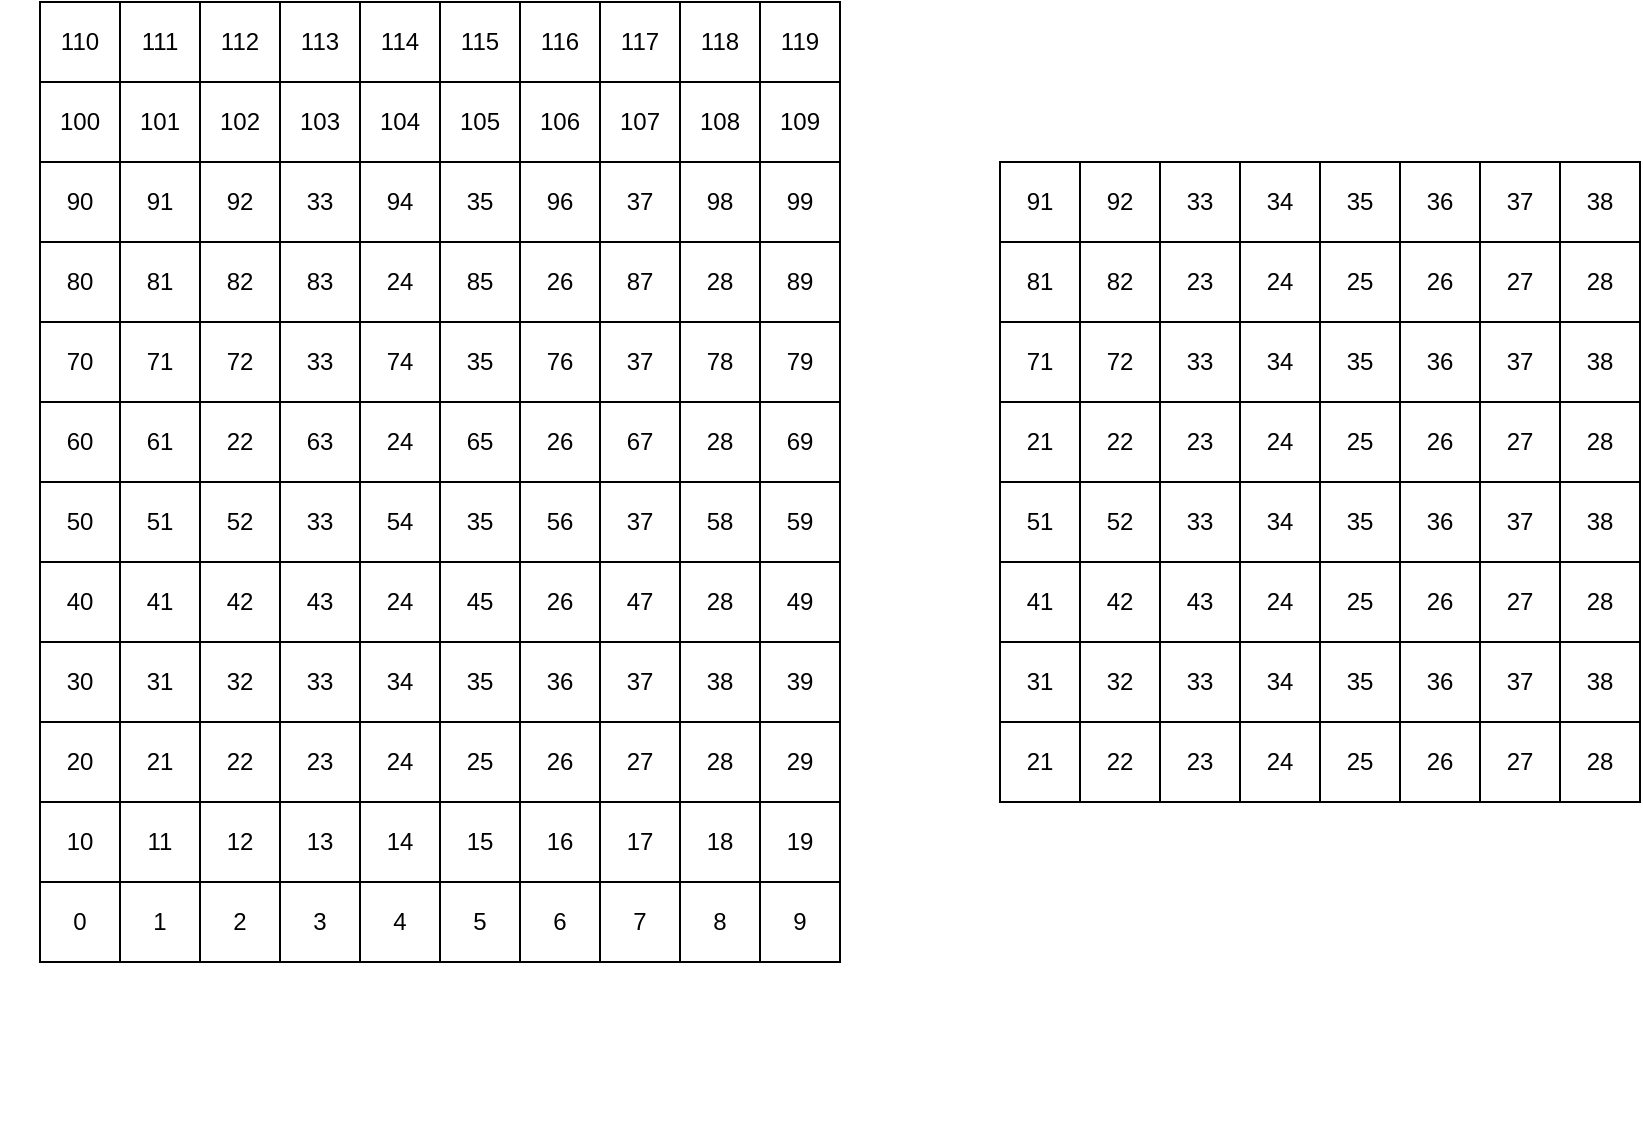 <mxfile version="26.0.14">
  <diagram name="Page-1" id="1n_7zyRKJ9IG0-Ofg2X5">
    <mxGraphModel dx="875" dy="1691" grid="1" gridSize="10" guides="1" tooltips="1" connect="1" arrows="1" fold="1" page="1" pageScale="1" pageWidth="827" pageHeight="1169" math="0" shadow="0">
      <root>
        <mxCell id="0" />
        <mxCell id="1" parent="0" />
        <mxCell id="L24kRfQmKUiIfzlVppwo-2" value="" style="group" vertex="1" connectable="0" parent="1">
          <mxGeometry x="720" y="40" width="320" height="40" as="geometry" />
        </mxCell>
        <mxCell id="L24kRfQmKUiIfzlVppwo-3" value="81" style="rounded=0;whiteSpace=wrap;html=1;" vertex="1" parent="L24kRfQmKUiIfzlVppwo-2">
          <mxGeometry width="40" height="40" as="geometry" />
        </mxCell>
        <mxCell id="L24kRfQmKUiIfzlVppwo-4" value="" style="rounded=0;whiteSpace=wrap;html=1;fillColor=light-dark(#FFFFFF,#FFFFFF);" vertex="1" parent="L24kRfQmKUiIfzlVppwo-2">
          <mxGeometry x="40" width="40" height="40" as="geometry" />
        </mxCell>
        <mxCell id="L24kRfQmKUiIfzlVppwo-5" value="83" style="rounded=0;whiteSpace=wrap;html=1;" vertex="1" parent="L24kRfQmKUiIfzlVppwo-2">
          <mxGeometry x="80" width="40" height="40" as="geometry" />
        </mxCell>
        <mxCell id="L24kRfQmKUiIfzlVppwo-6" value="" style="rounded=0;whiteSpace=wrap;html=1;fillColor=light-dark(#FFFFFF,#FFFFFF);" vertex="1" parent="L24kRfQmKUiIfzlVppwo-2">
          <mxGeometry x="120" width="40" height="40" as="geometry" />
        </mxCell>
        <mxCell id="L24kRfQmKUiIfzlVppwo-7" value="85" style="rounded=0;whiteSpace=wrap;html=1;" vertex="1" parent="L24kRfQmKUiIfzlVppwo-2">
          <mxGeometry x="160" width="40" height="40" as="geometry" />
        </mxCell>
        <mxCell id="L24kRfQmKUiIfzlVppwo-8" value="" style="rounded=0;whiteSpace=wrap;html=1;fillColor=light-dark(#FFFFFF,#FFFFFF);" vertex="1" parent="L24kRfQmKUiIfzlVppwo-2">
          <mxGeometry x="200" width="40" height="40" as="geometry" />
        </mxCell>
        <mxCell id="L24kRfQmKUiIfzlVppwo-9" value="87" style="rounded=0;whiteSpace=wrap;html=1;" vertex="1" parent="L24kRfQmKUiIfzlVppwo-2">
          <mxGeometry x="240" width="40" height="40" as="geometry" />
        </mxCell>
        <mxCell id="L24kRfQmKUiIfzlVppwo-10" value="" style="rounded=0;whiteSpace=wrap;html=1;fillColor=light-dark(#FFFFFF,#FFFFFF);" vertex="1" parent="L24kRfQmKUiIfzlVppwo-2">
          <mxGeometry x="280" width="40" height="40" as="geometry" />
        </mxCell>
        <mxCell id="L24kRfQmKUiIfzlVppwo-153" value="2" style="group" vertex="1" connectable="0" parent="L24kRfQmKUiIfzlVppwo-2">
          <mxGeometry width="320" height="40" as="geometry" />
        </mxCell>
        <mxCell id="L24kRfQmKUiIfzlVppwo-154" value="21" style="rounded=0;whiteSpace=wrap;html=1;" vertex="1" parent="L24kRfQmKUiIfzlVppwo-153">
          <mxGeometry width="40" height="40" as="geometry" />
        </mxCell>
        <mxCell id="L24kRfQmKUiIfzlVppwo-155" value="&lt;span style=&quot;color: light-dark(rgb(0, 0, 0), rgb(0, 0, 0));&quot;&gt;22&lt;/span&gt;" style="rounded=0;whiteSpace=wrap;html=1;fillColor=light-dark(#FFFFFF,#FFFFFF);" vertex="1" parent="L24kRfQmKUiIfzlVppwo-153">
          <mxGeometry x="40" width="40" height="40" as="geometry" />
        </mxCell>
        <mxCell id="L24kRfQmKUiIfzlVppwo-156" value="23" style="rounded=0;whiteSpace=wrap;html=1;" vertex="1" parent="L24kRfQmKUiIfzlVppwo-153">
          <mxGeometry x="80" width="40" height="40" as="geometry" />
        </mxCell>
        <mxCell id="L24kRfQmKUiIfzlVppwo-157" value="&lt;span style=&quot;color: light-dark(rgb(0, 0, 0), rgb(0, 0, 0));&quot;&gt;24&lt;/span&gt;" style="rounded=0;whiteSpace=wrap;html=1;fillColor=light-dark(#FFFFFF,#FFFFFF);" vertex="1" parent="L24kRfQmKUiIfzlVppwo-153">
          <mxGeometry x="120" width="40" height="40" as="geometry" />
        </mxCell>
        <mxCell id="L24kRfQmKUiIfzlVppwo-158" value="25" style="rounded=0;whiteSpace=wrap;html=1;" vertex="1" parent="L24kRfQmKUiIfzlVppwo-153">
          <mxGeometry x="160" width="40" height="40" as="geometry" />
        </mxCell>
        <mxCell id="L24kRfQmKUiIfzlVppwo-159" value="&lt;span style=&quot;color: light-dark(rgb(0, 0, 0), rgb(0, 0, 0));&quot;&gt;26&lt;/span&gt;" style="rounded=0;whiteSpace=wrap;html=1;fillColor=light-dark(#FFFFFF,#FFFFFF);" vertex="1" parent="L24kRfQmKUiIfzlVppwo-153">
          <mxGeometry x="200" width="40" height="40" as="geometry" />
        </mxCell>
        <mxCell id="L24kRfQmKUiIfzlVppwo-160" value="27" style="rounded=0;whiteSpace=wrap;html=1;" vertex="1" parent="L24kRfQmKUiIfzlVppwo-153">
          <mxGeometry x="240" width="40" height="40" as="geometry" />
        </mxCell>
        <mxCell id="L24kRfQmKUiIfzlVppwo-161" value="&lt;span style=&quot;color: light-dark(rgb(0, 0, 0), rgb(0, 0, 0));&quot;&gt;28&lt;/span&gt;" style="rounded=0;whiteSpace=wrap;html=1;fillColor=light-dark(#FFFFFF,#FFFFFF);" vertex="1" parent="L24kRfQmKUiIfzlVppwo-153">
          <mxGeometry x="280" width="40" height="40" as="geometry" />
        </mxCell>
        <mxCell id="L24kRfQmKUiIfzlVppwo-11" value="" style="group" vertex="1" connectable="0" parent="1">
          <mxGeometry x="720" y="120" width="320" height="40" as="geometry" />
        </mxCell>
        <mxCell id="L24kRfQmKUiIfzlVppwo-12" value="61" style="rounded=0;whiteSpace=wrap;html=1;" vertex="1" parent="L24kRfQmKUiIfzlVppwo-11">
          <mxGeometry width="40" height="40" as="geometry" />
        </mxCell>
        <mxCell id="L24kRfQmKUiIfzlVppwo-13" value="" style="rounded=0;whiteSpace=wrap;html=1;fillColor=light-dark(#FFFFFF,#FFFFFF);" vertex="1" parent="L24kRfQmKUiIfzlVppwo-11">
          <mxGeometry x="40" width="40" height="40" as="geometry" />
        </mxCell>
        <mxCell id="L24kRfQmKUiIfzlVppwo-14" value="63" style="rounded=0;whiteSpace=wrap;html=1;" vertex="1" parent="L24kRfQmKUiIfzlVppwo-11">
          <mxGeometry x="80" width="40" height="40" as="geometry" />
        </mxCell>
        <mxCell id="L24kRfQmKUiIfzlVppwo-15" value="" style="rounded=0;whiteSpace=wrap;html=1;fillColor=light-dark(#FFFFFF,#FFFFFF);" vertex="1" parent="L24kRfQmKUiIfzlVppwo-11">
          <mxGeometry x="120" width="40" height="40" as="geometry" />
        </mxCell>
        <mxCell id="L24kRfQmKUiIfzlVppwo-16" value="65" style="rounded=0;whiteSpace=wrap;html=1;" vertex="1" parent="L24kRfQmKUiIfzlVppwo-11">
          <mxGeometry x="160" width="40" height="40" as="geometry" />
        </mxCell>
        <mxCell id="L24kRfQmKUiIfzlVppwo-17" value="" style="rounded=0;whiteSpace=wrap;html=1;fillColor=light-dark(#FFFFFF,#FFFFFF);" vertex="1" parent="L24kRfQmKUiIfzlVppwo-11">
          <mxGeometry x="200" width="40" height="40" as="geometry" />
        </mxCell>
        <mxCell id="L24kRfQmKUiIfzlVppwo-18" value="67" style="rounded=0;whiteSpace=wrap;html=1;" vertex="1" parent="L24kRfQmKUiIfzlVppwo-11">
          <mxGeometry x="240" width="40" height="40" as="geometry" />
        </mxCell>
        <mxCell id="L24kRfQmKUiIfzlVppwo-19" value="" style="rounded=0;whiteSpace=wrap;html=1;fillColor=light-dark(#FFFFFF,#FFFFFF);" vertex="1" parent="L24kRfQmKUiIfzlVppwo-11">
          <mxGeometry x="280" width="40" height="40" as="geometry" />
        </mxCell>
        <mxCell id="L24kRfQmKUiIfzlVppwo-20" value="4" style="group;direction=east;" vertex="1" connectable="0" parent="1">
          <mxGeometry x="720" y="200" width="320" height="40" as="geometry" />
        </mxCell>
        <mxCell id="L24kRfQmKUiIfzlVppwo-21" value="41" style="rounded=0;whiteSpace=wrap;html=1;" vertex="1" parent="L24kRfQmKUiIfzlVppwo-20">
          <mxGeometry width="40" height="40" as="geometry" />
        </mxCell>
        <mxCell id="L24kRfQmKUiIfzlVppwo-22" value="" style="rounded=0;whiteSpace=wrap;html=1;fillColor=light-dark(#FFFFFF,#FFFFFF);" vertex="1" parent="L24kRfQmKUiIfzlVppwo-20">
          <mxGeometry x="40" width="40" height="40" as="geometry" />
        </mxCell>
        <mxCell id="L24kRfQmKUiIfzlVppwo-23" value="43" style="rounded=0;whiteSpace=wrap;html=1;" vertex="1" parent="L24kRfQmKUiIfzlVppwo-20">
          <mxGeometry x="80" width="40" height="40" as="geometry" />
        </mxCell>
        <mxCell id="L24kRfQmKUiIfzlVppwo-24" value="" style="rounded=0;whiteSpace=wrap;html=1;fillColor=light-dark(#FFFFFF,#FFFFFF);" vertex="1" parent="L24kRfQmKUiIfzlVppwo-20">
          <mxGeometry x="120" width="40" height="40" as="geometry" />
        </mxCell>
        <mxCell id="L24kRfQmKUiIfzlVppwo-25" value="45" style="rounded=0;whiteSpace=wrap;html=1;" vertex="1" parent="L24kRfQmKUiIfzlVppwo-20">
          <mxGeometry x="160" width="40" height="40" as="geometry" />
        </mxCell>
        <mxCell id="L24kRfQmKUiIfzlVppwo-26" value="" style="rounded=0;whiteSpace=wrap;html=1;fillColor=light-dark(#FFFFFF,#FFFFFF);" vertex="1" parent="L24kRfQmKUiIfzlVppwo-20">
          <mxGeometry x="200" width="40" height="40" as="geometry" />
        </mxCell>
        <mxCell id="L24kRfQmKUiIfzlVppwo-27" value="47" style="rounded=0;whiteSpace=wrap;html=1;" vertex="1" parent="L24kRfQmKUiIfzlVppwo-20">
          <mxGeometry x="240" width="40" height="40" as="geometry" />
        </mxCell>
        <mxCell id="L24kRfQmKUiIfzlVppwo-28" value="" style="rounded=0;whiteSpace=wrap;html=1;fillColor=light-dark(#FFFFFF,#FFFFFF);" vertex="1" parent="L24kRfQmKUiIfzlVppwo-20">
          <mxGeometry x="280" width="40" height="40" as="geometry" />
        </mxCell>
        <mxCell id="L24kRfQmKUiIfzlVppwo-135" value="2" style="group" vertex="1" connectable="0" parent="L24kRfQmKUiIfzlVppwo-20">
          <mxGeometry width="320" height="40" as="geometry" />
        </mxCell>
        <mxCell id="L24kRfQmKUiIfzlVppwo-136" value="21" style="rounded=0;whiteSpace=wrap;html=1;" vertex="1" parent="L24kRfQmKUiIfzlVppwo-135">
          <mxGeometry width="40" height="40" as="geometry" />
        </mxCell>
        <mxCell id="L24kRfQmKUiIfzlVppwo-137" value="&lt;span style=&quot;color: light-dark(rgb(0, 0, 0), rgb(0, 0, 0));&quot;&gt;22&lt;/span&gt;" style="rounded=0;whiteSpace=wrap;html=1;fillColor=light-dark(#FFFFFF,#FFFFFF);" vertex="1" parent="L24kRfQmKUiIfzlVppwo-135">
          <mxGeometry x="40" width="40" height="40" as="geometry" />
        </mxCell>
        <mxCell id="L24kRfQmKUiIfzlVppwo-138" value="23" style="rounded=0;whiteSpace=wrap;html=1;" vertex="1" parent="L24kRfQmKUiIfzlVppwo-135">
          <mxGeometry x="80" width="40" height="40" as="geometry" />
        </mxCell>
        <mxCell id="L24kRfQmKUiIfzlVppwo-139" value="&lt;span style=&quot;color: light-dark(rgb(0, 0, 0), rgb(0, 0, 0));&quot;&gt;24&lt;/span&gt;" style="rounded=0;whiteSpace=wrap;html=1;fillColor=light-dark(#FFFFFF,#FFFFFF);" vertex="1" parent="L24kRfQmKUiIfzlVppwo-135">
          <mxGeometry x="120" width="40" height="40" as="geometry" />
        </mxCell>
        <mxCell id="L24kRfQmKUiIfzlVppwo-140" value="25" style="rounded=0;whiteSpace=wrap;html=1;" vertex="1" parent="L24kRfQmKUiIfzlVppwo-135">
          <mxGeometry x="160" width="40" height="40" as="geometry" />
        </mxCell>
        <mxCell id="L24kRfQmKUiIfzlVppwo-141" value="&lt;span style=&quot;color: light-dark(rgb(0, 0, 0), rgb(0, 0, 0));&quot;&gt;26&lt;/span&gt;" style="rounded=0;whiteSpace=wrap;html=1;fillColor=light-dark(#FFFFFF,#FFFFFF);" vertex="1" parent="L24kRfQmKUiIfzlVppwo-135">
          <mxGeometry x="200" width="40" height="40" as="geometry" />
        </mxCell>
        <mxCell id="L24kRfQmKUiIfzlVppwo-142" value="27" style="rounded=0;whiteSpace=wrap;html=1;" vertex="1" parent="L24kRfQmKUiIfzlVppwo-135">
          <mxGeometry x="240" width="40" height="40" as="geometry" />
        </mxCell>
        <mxCell id="L24kRfQmKUiIfzlVppwo-143" value="&lt;span style=&quot;color: light-dark(rgb(0, 0, 0), rgb(0, 0, 0));&quot;&gt;28&lt;/span&gt;" style="rounded=0;whiteSpace=wrap;html=1;fillColor=light-dark(#FFFFFF,#FFFFFF);" vertex="1" parent="L24kRfQmKUiIfzlVppwo-135">
          <mxGeometry x="280" width="40" height="40" as="geometry" />
        </mxCell>
        <mxCell id="L24kRfQmKUiIfzlVppwo-77" value="" style="group" vertex="1" connectable="0" parent="1">
          <mxGeometry x="680" y="360" width="400" height="40" as="geometry" />
        </mxCell>
        <mxCell id="L24kRfQmKUiIfzlVppwo-67" value="0" style="rounded=0;whiteSpace=wrap;html=1;" vertex="1" parent="L24kRfQmKUiIfzlVppwo-77">
          <mxGeometry width="40" height="40" as="geometry" />
        </mxCell>
        <mxCell id="L24kRfQmKUiIfzlVppwo-68" value="1" style="rounded=0;whiteSpace=wrap;html=1;" vertex="1" parent="L24kRfQmKUiIfzlVppwo-77">
          <mxGeometry x="40" width="40" height="40" as="geometry" />
        </mxCell>
        <mxCell id="L24kRfQmKUiIfzlVppwo-69" value="2" style="rounded=0;whiteSpace=wrap;html=1;" vertex="1" parent="L24kRfQmKUiIfzlVppwo-77">
          <mxGeometry x="80" width="40" height="40" as="geometry" />
        </mxCell>
        <mxCell id="L24kRfQmKUiIfzlVppwo-70" value="3" style="rounded=0;whiteSpace=wrap;html=1;" vertex="1" parent="L24kRfQmKUiIfzlVppwo-77">
          <mxGeometry x="120" width="40" height="40" as="geometry" />
        </mxCell>
        <mxCell id="L24kRfQmKUiIfzlVppwo-71" value="4" style="rounded=0;whiteSpace=wrap;html=1;" vertex="1" parent="L24kRfQmKUiIfzlVppwo-77">
          <mxGeometry x="160" width="40" height="40" as="geometry" />
        </mxCell>
        <mxCell id="L24kRfQmKUiIfzlVppwo-72" value="5" style="rounded=0;whiteSpace=wrap;html=1;" vertex="1" parent="L24kRfQmKUiIfzlVppwo-77">
          <mxGeometry x="200" width="40" height="40" as="geometry" />
        </mxCell>
        <mxCell id="L24kRfQmKUiIfzlVppwo-73" value="6" style="rounded=0;whiteSpace=wrap;html=1;" vertex="1" parent="L24kRfQmKUiIfzlVppwo-77">
          <mxGeometry x="240" width="40" height="40" as="geometry" />
        </mxCell>
        <mxCell id="L24kRfQmKUiIfzlVppwo-74" value="7" style="rounded=0;whiteSpace=wrap;html=1;" vertex="1" parent="L24kRfQmKUiIfzlVppwo-77">
          <mxGeometry x="280" width="40" height="40" as="geometry" />
        </mxCell>
        <mxCell id="L24kRfQmKUiIfzlVppwo-75" value="8" style="rounded=0;whiteSpace=wrap;html=1;" vertex="1" parent="L24kRfQmKUiIfzlVppwo-77">
          <mxGeometry x="320" width="40" height="40" as="geometry" />
        </mxCell>
        <mxCell id="L24kRfQmKUiIfzlVppwo-76" value="9" style="rounded=0;whiteSpace=wrap;html=1;" vertex="1" parent="L24kRfQmKUiIfzlVppwo-77">
          <mxGeometry x="360" width="40" height="40" as="geometry" />
        </mxCell>
        <mxCell id="L24kRfQmKUiIfzlVppwo-78" value="" style="group" vertex="1" connectable="0" parent="1">
          <mxGeometry x="680" y="320" width="400" height="40" as="geometry" />
        </mxCell>
        <mxCell id="L24kRfQmKUiIfzlVppwo-79" value="10" style="rounded=0;whiteSpace=wrap;html=1;" vertex="1" parent="L24kRfQmKUiIfzlVppwo-78">
          <mxGeometry width="40" height="40" as="geometry" />
        </mxCell>
        <mxCell id="L24kRfQmKUiIfzlVppwo-80" value="11" style="rounded=0;whiteSpace=wrap;html=1;" vertex="1" parent="L24kRfQmKUiIfzlVppwo-78">
          <mxGeometry x="40" width="40" height="40" as="geometry" />
        </mxCell>
        <mxCell id="L24kRfQmKUiIfzlVppwo-81" value="12" style="rounded=0;whiteSpace=wrap;html=1;" vertex="1" parent="L24kRfQmKUiIfzlVppwo-78">
          <mxGeometry x="80" width="40" height="40" as="geometry" />
        </mxCell>
        <mxCell id="L24kRfQmKUiIfzlVppwo-82" value="13" style="rounded=0;whiteSpace=wrap;html=1;" vertex="1" parent="L24kRfQmKUiIfzlVppwo-78">
          <mxGeometry x="120" width="40" height="40" as="geometry" />
        </mxCell>
        <mxCell id="L24kRfQmKUiIfzlVppwo-83" value="14" style="rounded=0;whiteSpace=wrap;html=1;" vertex="1" parent="L24kRfQmKUiIfzlVppwo-78">
          <mxGeometry x="160" width="40" height="40" as="geometry" />
        </mxCell>
        <mxCell id="L24kRfQmKUiIfzlVppwo-84" value="15" style="rounded=0;whiteSpace=wrap;html=1;" vertex="1" parent="L24kRfQmKUiIfzlVppwo-78">
          <mxGeometry x="200" width="40" height="40" as="geometry" />
        </mxCell>
        <mxCell id="L24kRfQmKUiIfzlVppwo-85" value="16" style="rounded=0;whiteSpace=wrap;html=1;" vertex="1" parent="L24kRfQmKUiIfzlVppwo-78">
          <mxGeometry x="240" width="40" height="40" as="geometry" />
        </mxCell>
        <mxCell id="L24kRfQmKUiIfzlVppwo-86" value="17" style="rounded=0;whiteSpace=wrap;html=1;" vertex="1" parent="L24kRfQmKUiIfzlVppwo-78">
          <mxGeometry x="280" width="40" height="40" as="geometry" />
        </mxCell>
        <mxCell id="L24kRfQmKUiIfzlVppwo-87" value="18" style="rounded=0;whiteSpace=wrap;html=1;" vertex="1" parent="L24kRfQmKUiIfzlVppwo-78">
          <mxGeometry x="320" width="40" height="40" as="geometry" />
        </mxCell>
        <mxCell id="L24kRfQmKUiIfzlVppwo-88" value="19" style="rounded=0;whiteSpace=wrap;html=1;" vertex="1" parent="L24kRfQmKUiIfzlVppwo-78">
          <mxGeometry x="360" width="40" height="40" as="geometry" />
        </mxCell>
        <mxCell id="L24kRfQmKUiIfzlVppwo-89" value="" style="group;flipV=0;flipH=0;rotation=90;" vertex="1" connectable="0" parent="1">
          <mxGeometry x="500" y="100" width="540" height="220" as="geometry" />
        </mxCell>
        <mxCell id="L24kRfQmKUiIfzlVppwo-90" value="0" style="rounded=0;whiteSpace=wrap;html=1;rotation=90;" vertex="1" parent="L24kRfQmKUiIfzlVppwo-89">
          <mxGeometry x="180" y="-180" width="40" height="40" as="geometry" />
        </mxCell>
        <mxCell id="L24kRfQmKUiIfzlVppwo-91" value="1" style="rounded=0;whiteSpace=wrap;html=1;rotation=90;" vertex="1" parent="L24kRfQmKUiIfzlVppwo-89">
          <mxGeometry x="180" y="-140" width="40" height="40" as="geometry" />
        </mxCell>
        <mxCell id="L24kRfQmKUiIfzlVppwo-92" value="90" style="rounded=0;whiteSpace=wrap;html=1;rotation=0;" vertex="1" parent="L24kRfQmKUiIfzlVppwo-89">
          <mxGeometry x="180" y="-100" width="40" height="40" as="geometry" />
        </mxCell>
        <mxCell id="L24kRfQmKUiIfzlVppwo-93" value="80" style="rounded=0;whiteSpace=wrap;html=1;rotation=0;" vertex="1" parent="L24kRfQmKUiIfzlVppwo-89">
          <mxGeometry x="180" y="-60" width="40" height="40" as="geometry" />
        </mxCell>
        <mxCell id="L24kRfQmKUiIfzlVppwo-94" value="70" style="rounded=0;whiteSpace=wrap;html=1;rotation=0;" vertex="1" parent="L24kRfQmKUiIfzlVppwo-89">
          <mxGeometry x="180" y="-20" width="40" height="40" as="geometry" />
        </mxCell>
        <mxCell id="L24kRfQmKUiIfzlVppwo-95" value="60" style="rounded=0;whiteSpace=wrap;html=1;rotation=0;" vertex="1" parent="L24kRfQmKUiIfzlVppwo-89">
          <mxGeometry x="180" y="20" width="40" height="40" as="geometry" />
        </mxCell>
        <mxCell id="L24kRfQmKUiIfzlVppwo-96" value="50" style="rounded=0;whiteSpace=wrap;html=1;rotation=0;" vertex="1" parent="L24kRfQmKUiIfzlVppwo-89">
          <mxGeometry x="180" y="60" width="40" height="40" as="geometry" />
        </mxCell>
        <mxCell id="L24kRfQmKUiIfzlVppwo-97" value="40" style="rounded=0;whiteSpace=wrap;html=1;rotation=0;" vertex="1" parent="L24kRfQmKUiIfzlVppwo-89">
          <mxGeometry x="180" y="100" width="40" height="40" as="geometry" />
        </mxCell>
        <mxCell id="L24kRfQmKUiIfzlVppwo-98" value="30" style="rounded=0;whiteSpace=wrap;html=1;rotation=0;" vertex="1" parent="L24kRfQmKUiIfzlVppwo-89">
          <mxGeometry x="180" y="140" width="40" height="40" as="geometry" />
        </mxCell>
        <mxCell id="L24kRfQmKUiIfzlVppwo-99" value="20" style="rounded=0;whiteSpace=wrap;html=1;rotation=0;" vertex="1" parent="L24kRfQmKUiIfzlVppwo-89">
          <mxGeometry x="180" y="180" width="40" height="40" as="geometry" />
        </mxCell>
        <mxCell id="L24kRfQmKUiIfzlVppwo-144" value="2" style="group" vertex="1" connectable="0" parent="L24kRfQmKUiIfzlVppwo-89">
          <mxGeometry x="220" y="20" width="320" height="40" as="geometry" />
        </mxCell>
        <mxCell id="L24kRfQmKUiIfzlVppwo-145" value="61" style="rounded=0;whiteSpace=wrap;html=1;" vertex="1" parent="L24kRfQmKUiIfzlVppwo-144">
          <mxGeometry width="40" height="40" as="geometry" />
        </mxCell>
        <mxCell id="L24kRfQmKUiIfzlVppwo-146" value="&lt;span style=&quot;color: light-dark(rgb(0, 0, 0), rgb(0, 0, 0));&quot;&gt;62&lt;/span&gt;" style="rounded=0;whiteSpace=wrap;html=1;fillColor=light-dark(#FFFFFF,#FFFFFF);" vertex="1" parent="L24kRfQmKUiIfzlVppwo-144">
          <mxGeometry x="40" width="40" height="40" as="geometry" />
        </mxCell>
        <mxCell id="L24kRfQmKUiIfzlVppwo-147" value="23" style="rounded=0;whiteSpace=wrap;html=1;" vertex="1" parent="L24kRfQmKUiIfzlVppwo-144">
          <mxGeometry x="80" width="40" height="40" as="geometry" />
        </mxCell>
        <mxCell id="L24kRfQmKUiIfzlVppwo-148" value="&lt;span style=&quot;color: light-dark(rgb(0, 0, 0), rgb(0, 0, 0));&quot;&gt;24&lt;/span&gt;" style="rounded=0;whiteSpace=wrap;html=1;fillColor=light-dark(#FFFFFF,#FFFFFF);" vertex="1" parent="L24kRfQmKUiIfzlVppwo-144">
          <mxGeometry x="120" width="40" height="40" as="geometry" />
        </mxCell>
        <mxCell id="L24kRfQmKUiIfzlVppwo-149" value="25" style="rounded=0;whiteSpace=wrap;html=1;" vertex="1" parent="L24kRfQmKUiIfzlVppwo-144">
          <mxGeometry x="160" width="40" height="40" as="geometry" />
        </mxCell>
        <mxCell id="L24kRfQmKUiIfzlVppwo-150" value="&lt;span style=&quot;color: light-dark(rgb(0, 0, 0), rgb(0, 0, 0));&quot;&gt;26&lt;/span&gt;" style="rounded=0;whiteSpace=wrap;html=1;fillColor=light-dark(#FFFFFF,#FFFFFF);" vertex="1" parent="L24kRfQmKUiIfzlVppwo-144">
          <mxGeometry x="200" width="40" height="40" as="geometry" />
        </mxCell>
        <mxCell id="L24kRfQmKUiIfzlVppwo-151" value="27" style="rounded=0;whiteSpace=wrap;html=1;" vertex="1" parent="L24kRfQmKUiIfzlVppwo-144">
          <mxGeometry x="240" width="40" height="40" as="geometry" />
        </mxCell>
        <mxCell id="L24kRfQmKUiIfzlVppwo-152" value="&lt;span style=&quot;color: light-dark(rgb(0, 0, 0), rgb(0, 0, 0));&quot;&gt;28&lt;/span&gt;" style="rounded=0;whiteSpace=wrap;html=1;fillColor=light-dark(#FFFFFF,#FFFFFF);" vertex="1" parent="L24kRfQmKUiIfzlVppwo-144">
          <mxGeometry x="280" width="40" height="40" as="geometry" />
        </mxCell>
        <mxCell id="L24kRfQmKUiIfzlVppwo-165" value="34" style="rounded=0;whiteSpace=wrap;html=1;fillColor=light-dark(#FFFFFF,#000000);" vertex="1" parent="L24kRfQmKUiIfzlVppwo-89">
          <mxGeometry x="340" y="140" width="40" height="40" as="geometry" />
        </mxCell>
        <mxCell id="L24kRfQmKUiIfzlVppwo-113" value="" style="group" vertex="1" connectable="0" parent="1">
          <mxGeometry x="680" y="-80" width="400" height="40" as="geometry" />
        </mxCell>
        <mxCell id="L24kRfQmKUiIfzlVppwo-114" value="110" style="rounded=0;whiteSpace=wrap;html=1;" vertex="1" parent="L24kRfQmKUiIfzlVppwo-113">
          <mxGeometry width="40" height="40" as="geometry" />
        </mxCell>
        <mxCell id="L24kRfQmKUiIfzlVppwo-115" value="111" style="rounded=0;whiteSpace=wrap;html=1;" vertex="1" parent="L24kRfQmKUiIfzlVppwo-113">
          <mxGeometry x="40" width="40" height="40" as="geometry" />
        </mxCell>
        <mxCell id="L24kRfQmKUiIfzlVppwo-116" value="112" style="rounded=0;whiteSpace=wrap;html=1;" vertex="1" parent="L24kRfQmKUiIfzlVppwo-113">
          <mxGeometry x="80" width="40" height="40" as="geometry" />
        </mxCell>
        <mxCell id="L24kRfQmKUiIfzlVppwo-117" value="113" style="rounded=0;whiteSpace=wrap;html=1;" vertex="1" parent="L24kRfQmKUiIfzlVppwo-113">
          <mxGeometry x="120" width="40" height="40" as="geometry" />
        </mxCell>
        <mxCell id="L24kRfQmKUiIfzlVppwo-118" value="114" style="rounded=0;whiteSpace=wrap;html=1;" vertex="1" parent="L24kRfQmKUiIfzlVppwo-113">
          <mxGeometry x="160" width="40" height="40" as="geometry" />
        </mxCell>
        <mxCell id="L24kRfQmKUiIfzlVppwo-119" value="115" style="rounded=0;whiteSpace=wrap;html=1;" vertex="1" parent="L24kRfQmKUiIfzlVppwo-113">
          <mxGeometry x="200" width="40" height="40" as="geometry" />
        </mxCell>
        <mxCell id="L24kRfQmKUiIfzlVppwo-120" value="116" style="rounded=0;whiteSpace=wrap;html=1;" vertex="1" parent="L24kRfQmKUiIfzlVppwo-113">
          <mxGeometry x="240" width="40" height="40" as="geometry" />
        </mxCell>
        <mxCell id="L24kRfQmKUiIfzlVppwo-121" value="117" style="rounded=0;whiteSpace=wrap;html=1;" vertex="1" parent="L24kRfQmKUiIfzlVppwo-113">
          <mxGeometry x="280" width="40" height="40" as="geometry" />
        </mxCell>
        <mxCell id="L24kRfQmKUiIfzlVppwo-122" value="118" style="rounded=0;whiteSpace=wrap;html=1;" vertex="1" parent="L24kRfQmKUiIfzlVppwo-113">
          <mxGeometry x="320" width="40" height="40" as="geometry" />
        </mxCell>
        <mxCell id="L24kRfQmKUiIfzlVppwo-123" value="0" style="rounded=0;whiteSpace=wrap;html=1;" vertex="1" parent="L24kRfQmKUiIfzlVppwo-113">
          <mxGeometry x="360" width="40" height="40" as="geometry" />
        </mxCell>
        <mxCell id="L24kRfQmKUiIfzlVppwo-124" value="" style="group" vertex="1" connectable="0" parent="1">
          <mxGeometry x="680" y="-40" width="400" height="40" as="geometry" />
        </mxCell>
        <mxCell id="L24kRfQmKUiIfzlVppwo-125" value="100" style="rounded=0;whiteSpace=wrap;html=1;" vertex="1" parent="L24kRfQmKUiIfzlVppwo-124">
          <mxGeometry width="40" height="40" as="geometry" />
        </mxCell>
        <mxCell id="L24kRfQmKUiIfzlVppwo-126" value="101" style="rounded=0;whiteSpace=wrap;html=1;" vertex="1" parent="L24kRfQmKUiIfzlVppwo-124">
          <mxGeometry x="40" width="40" height="40" as="geometry" />
        </mxCell>
        <mxCell id="L24kRfQmKUiIfzlVppwo-127" value="102" style="rounded=0;whiteSpace=wrap;html=1;" vertex="1" parent="L24kRfQmKUiIfzlVppwo-124">
          <mxGeometry x="80" width="40" height="40" as="geometry" />
        </mxCell>
        <mxCell id="L24kRfQmKUiIfzlVppwo-128" value="103" style="rounded=0;whiteSpace=wrap;html=1;" vertex="1" parent="L24kRfQmKUiIfzlVppwo-124">
          <mxGeometry x="120" width="40" height="40" as="geometry" />
        </mxCell>
        <mxCell id="L24kRfQmKUiIfzlVppwo-129" value="104" style="rounded=0;whiteSpace=wrap;html=1;" vertex="1" parent="L24kRfQmKUiIfzlVppwo-124">
          <mxGeometry x="160" width="40" height="40" as="geometry" />
        </mxCell>
        <mxCell id="L24kRfQmKUiIfzlVppwo-130" value="105" style="rounded=0;whiteSpace=wrap;html=1;" vertex="1" parent="L24kRfQmKUiIfzlVppwo-124">
          <mxGeometry x="200" width="40" height="40" as="geometry" />
        </mxCell>
        <mxCell id="L24kRfQmKUiIfzlVppwo-131" value="106" style="rounded=0;whiteSpace=wrap;html=1;" vertex="1" parent="L24kRfQmKUiIfzlVppwo-124">
          <mxGeometry x="240" width="40" height="40" as="geometry" />
        </mxCell>
        <mxCell id="L24kRfQmKUiIfzlVppwo-132" value="107" style="rounded=0;whiteSpace=wrap;html=1;" vertex="1" parent="L24kRfQmKUiIfzlVppwo-124">
          <mxGeometry x="280" width="40" height="40" as="geometry" />
        </mxCell>
        <mxCell id="L24kRfQmKUiIfzlVppwo-133" value="108" style="rounded=0;whiteSpace=wrap;html=1;" vertex="1" parent="L24kRfQmKUiIfzlVppwo-124">
          <mxGeometry x="320" width="40" height="40" as="geometry" />
        </mxCell>
        <mxCell id="L24kRfQmKUiIfzlVppwo-134" value="0" style="rounded=0;whiteSpace=wrap;html=1;" vertex="1" parent="L24kRfQmKUiIfzlVppwo-124">
          <mxGeometry x="360" width="40" height="40" as="geometry" />
        </mxCell>
        <mxCell id="L24kRfQmKUiIfzlVppwo-103" value="119" style="rounded=0;whiteSpace=wrap;html=1;rotation=0;" vertex="1" parent="1">
          <mxGeometry x="1040" y="-80" width="40" height="40" as="geometry" />
        </mxCell>
        <mxCell id="L24kRfQmKUiIfzlVppwo-104" value="109" style="rounded=0;whiteSpace=wrap;html=1;rotation=0;" vertex="1" parent="1">
          <mxGeometry x="1040" y="-40" width="40" height="40" as="geometry" />
        </mxCell>
        <mxCell id="L24kRfQmKUiIfzlVppwo-105" value="99" style="rounded=0;whiteSpace=wrap;html=1;rotation=0;" vertex="1" parent="1">
          <mxGeometry x="1040" width="40" height="40" as="geometry" />
        </mxCell>
        <mxCell id="L24kRfQmKUiIfzlVppwo-106" value="89" style="rounded=0;whiteSpace=wrap;html=1;rotation=0;" vertex="1" parent="1">
          <mxGeometry x="1040" y="40" width="40" height="40" as="geometry" />
        </mxCell>
        <mxCell id="L24kRfQmKUiIfzlVppwo-107" value="79" style="rounded=0;whiteSpace=wrap;html=1;rotation=0;" vertex="1" parent="1">
          <mxGeometry x="1040" y="80" width="40" height="40" as="geometry" />
        </mxCell>
        <mxCell id="L24kRfQmKUiIfzlVppwo-108" value="69" style="rounded=0;whiteSpace=wrap;html=1;rotation=0;" vertex="1" parent="1">
          <mxGeometry x="1040" y="120" width="40" height="40" as="geometry" />
        </mxCell>
        <mxCell id="L24kRfQmKUiIfzlVppwo-109" value="59" style="rounded=0;whiteSpace=wrap;html=1;rotation=0;" vertex="1" parent="1">
          <mxGeometry x="1040" y="160" width="40" height="40" as="geometry" />
        </mxCell>
        <mxCell id="L24kRfQmKUiIfzlVppwo-110" value="49" style="rounded=0;whiteSpace=wrap;html=1;rotation=0;" vertex="1" parent="1">
          <mxGeometry x="1040" y="200" width="40" height="40" as="geometry" />
        </mxCell>
        <mxCell id="L24kRfQmKUiIfzlVppwo-111" value="39" style="rounded=0;whiteSpace=wrap;html=1;rotation=0;" vertex="1" parent="1">
          <mxGeometry x="1040" y="240" width="40" height="40" as="geometry" />
        </mxCell>
        <mxCell id="L24kRfQmKUiIfzlVppwo-112" value="29" style="rounded=0;whiteSpace=wrap;html=1;rotation=0;" vertex="1" parent="1">
          <mxGeometry x="1040" y="280" width="40" height="40" as="geometry" />
        </mxCell>
        <mxCell id="L24kRfQmKUiIfzlVppwo-228" value="" style="group" vertex="1" connectable="0" parent="1">
          <mxGeometry x="720" width="320" height="320" as="geometry" />
        </mxCell>
        <mxCell id="L24kRfQmKUiIfzlVppwo-40" value="" style="group" vertex="1" connectable="0" parent="L24kRfQmKUiIfzlVppwo-228">
          <mxGeometry width="320" height="80" as="geometry" />
        </mxCell>
        <mxCell id="L24kRfQmKUiIfzlVppwo-41" value="" style="rounded=0;whiteSpace=wrap;html=1;movable=1;resizable=1;rotatable=1;deletable=1;editable=1;locked=0;connectable=1;fillColor=light-dark(#FFFFFF,#FFFFFF);" vertex="1" parent="L24kRfQmKUiIfzlVppwo-40">
          <mxGeometry width="40" height="40" as="geometry" />
        </mxCell>
        <mxCell id="L24kRfQmKUiIfzlVppwo-42" value="92" style="rounded=0;whiteSpace=wrap;html=1;fillColor=light-dark(#FFFFFF,#000000);" vertex="1" parent="L24kRfQmKUiIfzlVppwo-40">
          <mxGeometry x="40" width="40" height="40" as="geometry" />
        </mxCell>
        <mxCell id="L24kRfQmKUiIfzlVppwo-43" value="" style="rounded=0;whiteSpace=wrap;html=1;fillColor=light-dark(#FFFFFF,#FFFFFF);" vertex="1" parent="L24kRfQmKUiIfzlVppwo-40">
          <mxGeometry x="80" width="40" height="40" as="geometry" />
        </mxCell>
        <mxCell id="L24kRfQmKUiIfzlVppwo-44" value="94" style="rounded=0;whiteSpace=wrap;html=1;fillColor=light-dark(#FFFFFF,#000000);" vertex="1" parent="L24kRfQmKUiIfzlVppwo-40">
          <mxGeometry x="120" width="40" height="40" as="geometry" />
        </mxCell>
        <mxCell id="L24kRfQmKUiIfzlVppwo-45" value="" style="rounded=0;whiteSpace=wrap;html=1;fillColor=light-dark(#FFFFFF,#FFFFFF);" vertex="1" parent="L24kRfQmKUiIfzlVppwo-40">
          <mxGeometry x="160" width="40" height="40" as="geometry" />
        </mxCell>
        <mxCell id="L24kRfQmKUiIfzlVppwo-46" value="96" style="rounded=0;whiteSpace=wrap;html=1;fillColor=light-dark(#FFFFFF,#000000);" vertex="1" parent="L24kRfQmKUiIfzlVppwo-40">
          <mxGeometry x="200" width="40" height="40" as="geometry" />
        </mxCell>
        <mxCell id="L24kRfQmKUiIfzlVppwo-47" value="" style="rounded=0;whiteSpace=wrap;html=1;fillColor=light-dark(#FFFFFF,#FFFFFF);" vertex="1" parent="L24kRfQmKUiIfzlVppwo-40">
          <mxGeometry x="240" width="40" height="40" as="geometry" />
        </mxCell>
        <mxCell id="L24kRfQmKUiIfzlVppwo-48" value="98" style="rounded=0;whiteSpace=wrap;html=1;fillColor=light-dark(#FFFFFF,#000000);" vertex="1" parent="L24kRfQmKUiIfzlVppwo-40">
          <mxGeometry x="280" width="40" height="40" as="geometry" />
        </mxCell>
        <mxCell id="L24kRfQmKUiIfzlVppwo-206" value="" style="group" vertex="1" connectable="0" parent="L24kRfQmKUiIfzlVppwo-40">
          <mxGeometry width="320" height="80" as="geometry" />
        </mxCell>
        <mxCell id="L24kRfQmKUiIfzlVppwo-207" value="2" style="group" vertex="1" connectable="0" parent="L24kRfQmKUiIfzlVppwo-206">
          <mxGeometry y="40" width="320" height="40" as="geometry" />
        </mxCell>
        <mxCell id="L24kRfQmKUiIfzlVppwo-208" value="81" style="rounded=0;whiteSpace=wrap;html=1;" vertex="1" parent="L24kRfQmKUiIfzlVppwo-207">
          <mxGeometry width="40" height="40" as="geometry" />
        </mxCell>
        <mxCell id="L24kRfQmKUiIfzlVppwo-209" value="&lt;span style=&quot;color: light-dark(rgb(0, 0, 0), rgb(0, 0, 0));&quot;&gt;82&lt;/span&gt;" style="rounded=0;whiteSpace=wrap;html=1;fillColor=light-dark(#FFFFFF,#FFFFFF);" vertex="1" parent="L24kRfQmKUiIfzlVppwo-207">
          <mxGeometry x="40" width="40" height="40" as="geometry" />
        </mxCell>
        <mxCell id="L24kRfQmKUiIfzlVppwo-210" value="83" style="rounded=0;whiteSpace=wrap;html=1;" vertex="1" parent="L24kRfQmKUiIfzlVppwo-207">
          <mxGeometry x="80" width="40" height="40" as="geometry" />
        </mxCell>
        <mxCell id="L24kRfQmKUiIfzlVppwo-211" value="&lt;span style=&quot;color: light-dark(rgb(0, 0, 0), rgb(0, 0, 0));&quot;&gt;24&lt;/span&gt;" style="rounded=0;whiteSpace=wrap;html=1;fillColor=light-dark(#FFFFFF,#FFFFFF);" vertex="1" parent="L24kRfQmKUiIfzlVppwo-207">
          <mxGeometry x="120" width="40" height="40" as="geometry" />
        </mxCell>
        <mxCell id="L24kRfQmKUiIfzlVppwo-212" value="85" style="rounded=0;whiteSpace=wrap;html=1;" vertex="1" parent="L24kRfQmKUiIfzlVppwo-207">
          <mxGeometry x="160" width="40" height="40" as="geometry" />
        </mxCell>
        <mxCell id="L24kRfQmKUiIfzlVppwo-213" value="&lt;span style=&quot;color: light-dark(rgb(0, 0, 0), rgb(0, 0, 0));&quot;&gt;26&lt;/span&gt;" style="rounded=0;whiteSpace=wrap;html=1;fillColor=light-dark(#FFFFFF,#FFFFFF);" vertex="1" parent="L24kRfQmKUiIfzlVppwo-207">
          <mxGeometry x="200" width="40" height="40" as="geometry" />
        </mxCell>
        <mxCell id="L24kRfQmKUiIfzlVppwo-214" value="87" style="rounded=0;whiteSpace=wrap;html=1;" vertex="1" parent="L24kRfQmKUiIfzlVppwo-207">
          <mxGeometry x="240" width="40" height="40" as="geometry" />
        </mxCell>
        <mxCell id="L24kRfQmKUiIfzlVppwo-215" value="&lt;span style=&quot;color: light-dark(rgb(0, 0, 0), rgb(0, 0, 0));&quot;&gt;28&lt;/span&gt;" style="rounded=0;whiteSpace=wrap;html=1;fillColor=light-dark(#FFFFFF,#FFFFFF);" vertex="1" parent="L24kRfQmKUiIfzlVppwo-207">
          <mxGeometry x="280" width="40" height="40" as="geometry" />
        </mxCell>
        <mxCell id="L24kRfQmKUiIfzlVppwo-216" value="" style="group" vertex="1" connectable="0" parent="L24kRfQmKUiIfzlVppwo-206">
          <mxGeometry width="320" height="40" as="geometry" />
        </mxCell>
        <mxCell id="L24kRfQmKUiIfzlVppwo-217" value="91" style="rounded=0;whiteSpace=wrap;html=1;movable=1;resizable=1;rotatable=1;deletable=1;editable=1;locked=0;connectable=1;fillColor=light-dark(#FFFFFF,#FFFFFF);fontColor=light-dark(#000000,#000000);" vertex="1" parent="L24kRfQmKUiIfzlVppwo-216">
          <mxGeometry width="40" height="40" as="geometry" />
        </mxCell>
        <mxCell id="L24kRfQmKUiIfzlVppwo-218" value="92" style="rounded=0;whiteSpace=wrap;html=1;fillColor=light-dark(#FFFFFF,#000000);" vertex="1" parent="L24kRfQmKUiIfzlVppwo-216">
          <mxGeometry x="40" width="40" height="40" as="geometry" />
        </mxCell>
        <mxCell id="L24kRfQmKUiIfzlVppwo-219" value="33" style="rounded=0;whiteSpace=wrap;html=1;fillColor=light-dark(#FFFFFF,#FFFFFF);fontColor=light-dark(#000000,#000000);" vertex="1" parent="L24kRfQmKUiIfzlVppwo-216">
          <mxGeometry x="80" width="40" height="40" as="geometry" />
        </mxCell>
        <mxCell id="L24kRfQmKUiIfzlVppwo-220" value="94" style="rounded=0;whiteSpace=wrap;html=1;fillColor=light-dark(#FFFFFF,#000000);" vertex="1" parent="L24kRfQmKUiIfzlVppwo-216">
          <mxGeometry x="120" width="40" height="40" as="geometry" />
        </mxCell>
        <mxCell id="L24kRfQmKUiIfzlVppwo-221" value="35" style="rounded=0;whiteSpace=wrap;html=1;fillColor=light-dark(#FFFFFF,#FFFFFF);fontColor=light-dark(#000000,#000000);" vertex="1" parent="L24kRfQmKUiIfzlVppwo-216">
          <mxGeometry x="160" width="40" height="40" as="geometry" />
        </mxCell>
        <mxCell id="L24kRfQmKUiIfzlVppwo-222" value="96" style="rounded=0;whiteSpace=wrap;html=1;fillColor=light-dark(#FFFFFF,#000000);" vertex="1" parent="L24kRfQmKUiIfzlVppwo-216">
          <mxGeometry x="200" width="40" height="40" as="geometry" />
        </mxCell>
        <mxCell id="L24kRfQmKUiIfzlVppwo-223" value="37" style="rounded=0;whiteSpace=wrap;html=1;fillColor=light-dark(#FFFFFF,#FFFFFF);fontColor=light-dark(#000000,#000000);" vertex="1" parent="L24kRfQmKUiIfzlVppwo-216">
          <mxGeometry x="240" width="40" height="40" as="geometry" />
        </mxCell>
        <mxCell id="L24kRfQmKUiIfzlVppwo-224" value="98" style="rounded=0;whiteSpace=wrap;html=1;fillColor=light-dark(#FFFFFF,#000000);" vertex="1" parent="L24kRfQmKUiIfzlVppwo-216">
          <mxGeometry x="280" width="40" height="40" as="geometry" />
        </mxCell>
        <mxCell id="L24kRfQmKUiIfzlVppwo-49" value="" style="group" vertex="1" connectable="0" parent="L24kRfQmKUiIfzlVppwo-228">
          <mxGeometry y="80" width="320" height="80" as="geometry" />
        </mxCell>
        <mxCell id="L24kRfQmKUiIfzlVppwo-50" value="" style="rounded=0;whiteSpace=wrap;html=1;movable=1;resizable=1;rotatable=1;deletable=1;editable=1;locked=0;connectable=1;fillColor=light-dark(#FFFFFF,#FFFFFF);" vertex="1" parent="L24kRfQmKUiIfzlVppwo-49">
          <mxGeometry width="40" height="40" as="geometry" />
        </mxCell>
        <mxCell id="L24kRfQmKUiIfzlVppwo-51" value="72" style="rounded=0;whiteSpace=wrap;html=1;fillColor=light-dark(#FFFFFF,#000000);" vertex="1" parent="L24kRfQmKUiIfzlVppwo-49">
          <mxGeometry x="40" width="40" height="40" as="geometry" />
        </mxCell>
        <mxCell id="L24kRfQmKUiIfzlVppwo-52" value="" style="rounded=0;whiteSpace=wrap;html=1;fillColor=light-dark(#FFFFFF,#FFFFFF);" vertex="1" parent="L24kRfQmKUiIfzlVppwo-49">
          <mxGeometry x="80" width="40" height="40" as="geometry" />
        </mxCell>
        <mxCell id="L24kRfQmKUiIfzlVppwo-53" value="74" style="rounded=0;whiteSpace=wrap;html=1;fillColor=light-dark(#FFFFFF,#000000);" vertex="1" parent="L24kRfQmKUiIfzlVppwo-49">
          <mxGeometry x="120" width="40" height="40" as="geometry" />
        </mxCell>
        <mxCell id="L24kRfQmKUiIfzlVppwo-54" value="" style="rounded=0;whiteSpace=wrap;html=1;fillColor=light-dark(#FFFFFF,#FFFFFF);" vertex="1" parent="L24kRfQmKUiIfzlVppwo-49">
          <mxGeometry x="160" width="40" height="40" as="geometry" />
        </mxCell>
        <mxCell id="L24kRfQmKUiIfzlVppwo-55" value="76" style="rounded=0;whiteSpace=wrap;html=1;fillColor=light-dark(#FFFFFF,#000000);" vertex="1" parent="L24kRfQmKUiIfzlVppwo-49">
          <mxGeometry x="200" width="40" height="40" as="geometry" />
        </mxCell>
        <mxCell id="L24kRfQmKUiIfzlVppwo-56" value="" style="rounded=0;whiteSpace=wrap;html=1;fillColor=light-dark(#FFFFFF,#FFFFFF);" vertex="1" parent="L24kRfQmKUiIfzlVppwo-49">
          <mxGeometry x="240" width="40" height="40" as="geometry" />
        </mxCell>
        <mxCell id="L24kRfQmKUiIfzlVppwo-57" value="78" style="rounded=0;whiteSpace=wrap;html=1;fillColor=light-dark(#FFFFFF,#000000);" vertex="1" parent="L24kRfQmKUiIfzlVppwo-49">
          <mxGeometry x="280" width="40" height="40" as="geometry" />
        </mxCell>
        <mxCell id="L24kRfQmKUiIfzlVppwo-187" value="" style="group" vertex="1" connectable="0" parent="L24kRfQmKUiIfzlVppwo-49">
          <mxGeometry width="320" height="80" as="geometry" />
        </mxCell>
        <mxCell id="L24kRfQmKUiIfzlVppwo-188" value="2" style="group" vertex="1" connectable="0" parent="L24kRfQmKUiIfzlVppwo-187">
          <mxGeometry y="40" width="320" height="40" as="geometry" />
        </mxCell>
        <mxCell id="L24kRfQmKUiIfzlVppwo-189" value="61" style="rounded=0;whiteSpace=wrap;html=1;" vertex="1" parent="L24kRfQmKUiIfzlVppwo-188">
          <mxGeometry width="40" height="40" as="geometry" />
        </mxCell>
        <mxCell id="L24kRfQmKUiIfzlVppwo-190" value="&lt;span style=&quot;color: light-dark(rgb(0, 0, 0), rgb(0, 0, 0));&quot;&gt;22&lt;/span&gt;" style="rounded=0;whiteSpace=wrap;html=1;fillColor=light-dark(#FFFFFF,#FFFFFF);" vertex="1" parent="L24kRfQmKUiIfzlVppwo-188">
          <mxGeometry x="40" width="40" height="40" as="geometry" />
        </mxCell>
        <mxCell id="L24kRfQmKUiIfzlVppwo-191" value="63" style="rounded=0;whiteSpace=wrap;html=1;" vertex="1" parent="L24kRfQmKUiIfzlVppwo-188">
          <mxGeometry x="80" width="40" height="40" as="geometry" />
        </mxCell>
        <mxCell id="L24kRfQmKUiIfzlVppwo-192" value="&lt;span style=&quot;color: light-dark(rgb(0, 0, 0), rgb(0, 0, 0));&quot;&gt;24&lt;/span&gt;" style="rounded=0;whiteSpace=wrap;html=1;fillColor=light-dark(#FFFFFF,#FFFFFF);" vertex="1" parent="L24kRfQmKUiIfzlVppwo-188">
          <mxGeometry x="120" width="40" height="40" as="geometry" />
        </mxCell>
        <mxCell id="L24kRfQmKUiIfzlVppwo-193" value="65" style="rounded=0;whiteSpace=wrap;html=1;" vertex="1" parent="L24kRfQmKUiIfzlVppwo-188">
          <mxGeometry x="160" width="40" height="40" as="geometry" />
        </mxCell>
        <mxCell id="L24kRfQmKUiIfzlVppwo-194" value="&lt;span style=&quot;color: light-dark(rgb(0, 0, 0), rgb(0, 0, 0));&quot;&gt;26&lt;/span&gt;" style="rounded=0;whiteSpace=wrap;html=1;fillColor=light-dark(#FFFFFF,#FFFFFF);" vertex="1" parent="L24kRfQmKUiIfzlVppwo-188">
          <mxGeometry x="200" width="40" height="40" as="geometry" />
        </mxCell>
        <mxCell id="L24kRfQmKUiIfzlVppwo-195" value="67" style="rounded=0;whiteSpace=wrap;html=1;" vertex="1" parent="L24kRfQmKUiIfzlVppwo-188">
          <mxGeometry x="240" width="40" height="40" as="geometry" />
        </mxCell>
        <mxCell id="L24kRfQmKUiIfzlVppwo-196" value="&lt;span style=&quot;color: light-dark(rgb(0, 0, 0), rgb(0, 0, 0));&quot;&gt;28&lt;/span&gt;" style="rounded=0;whiteSpace=wrap;html=1;fillColor=light-dark(#FFFFFF,#FFFFFF);" vertex="1" parent="L24kRfQmKUiIfzlVppwo-188">
          <mxGeometry x="280" width="40" height="40" as="geometry" />
        </mxCell>
        <mxCell id="L24kRfQmKUiIfzlVppwo-197" value="" style="group" vertex="1" connectable="0" parent="L24kRfQmKUiIfzlVppwo-187">
          <mxGeometry width="320" height="40" as="geometry" />
        </mxCell>
        <mxCell id="L24kRfQmKUiIfzlVppwo-198" value="71" style="rounded=0;whiteSpace=wrap;html=1;movable=1;resizable=1;rotatable=1;deletable=1;editable=1;locked=0;connectable=1;fillColor=light-dark(#FFFFFF,#FFFFFF);fontColor=light-dark(#000000,#000000);" vertex="1" parent="L24kRfQmKUiIfzlVppwo-197">
          <mxGeometry width="40" height="40" as="geometry" />
        </mxCell>
        <mxCell id="L24kRfQmKUiIfzlVppwo-199" value="72" style="rounded=0;whiteSpace=wrap;html=1;fillColor=light-dark(#FFFFFF,#000000);" vertex="1" parent="L24kRfQmKUiIfzlVppwo-197">
          <mxGeometry x="40" width="40" height="40" as="geometry" />
        </mxCell>
        <mxCell id="L24kRfQmKUiIfzlVppwo-200" value="33" style="rounded=0;whiteSpace=wrap;html=1;fillColor=light-dark(#FFFFFF,#FFFFFF);fontColor=light-dark(#000000,#000000);" vertex="1" parent="L24kRfQmKUiIfzlVppwo-197">
          <mxGeometry x="80" width="40" height="40" as="geometry" />
        </mxCell>
        <mxCell id="L24kRfQmKUiIfzlVppwo-201" value="74" style="rounded=0;whiteSpace=wrap;html=1;fillColor=light-dark(#FFFFFF,#000000);" vertex="1" parent="L24kRfQmKUiIfzlVppwo-197">
          <mxGeometry x="120" width="40" height="40" as="geometry" />
        </mxCell>
        <mxCell id="L24kRfQmKUiIfzlVppwo-202" value="35" style="rounded=0;whiteSpace=wrap;html=1;fillColor=light-dark(#FFFFFF,#FFFFFF);fontColor=light-dark(#000000,#000000);" vertex="1" parent="L24kRfQmKUiIfzlVppwo-197">
          <mxGeometry x="160" width="40" height="40" as="geometry" />
        </mxCell>
        <mxCell id="L24kRfQmKUiIfzlVppwo-203" value="76" style="rounded=0;whiteSpace=wrap;html=1;fillColor=light-dark(#FFFFFF,#000000);" vertex="1" parent="L24kRfQmKUiIfzlVppwo-197">
          <mxGeometry x="200" width="40" height="40" as="geometry" />
        </mxCell>
        <mxCell id="L24kRfQmKUiIfzlVppwo-204" value="37" style="rounded=0;whiteSpace=wrap;html=1;fillColor=light-dark(#FFFFFF,#FFFFFF);fontColor=light-dark(#000000,#000000);" vertex="1" parent="L24kRfQmKUiIfzlVppwo-197">
          <mxGeometry x="240" width="40" height="40" as="geometry" />
        </mxCell>
        <mxCell id="L24kRfQmKUiIfzlVppwo-205" value="78" style="rounded=0;whiteSpace=wrap;html=1;fillColor=light-dark(#FFFFFF,#000000);" vertex="1" parent="L24kRfQmKUiIfzlVppwo-197">
          <mxGeometry x="280" width="40" height="40" as="geometry" />
        </mxCell>
        <mxCell id="L24kRfQmKUiIfzlVppwo-58" value="" style="group" vertex="1" connectable="0" parent="L24kRfQmKUiIfzlVppwo-228">
          <mxGeometry y="160" width="320" height="80" as="geometry" />
        </mxCell>
        <mxCell id="L24kRfQmKUiIfzlVppwo-59" value="" style="rounded=0;whiteSpace=wrap;html=1;movable=1;resizable=1;rotatable=1;deletable=1;editable=1;locked=0;connectable=1;fillColor=light-dark(#FFFFFF,#FFFFFF);" vertex="1" parent="L24kRfQmKUiIfzlVppwo-58">
          <mxGeometry width="40" height="40" as="geometry" />
        </mxCell>
        <mxCell id="L24kRfQmKUiIfzlVppwo-60" value="52" style="rounded=0;whiteSpace=wrap;html=1;fillColor=light-dark(#FFFFFF,#000000);" vertex="1" parent="L24kRfQmKUiIfzlVppwo-58">
          <mxGeometry x="40" width="40" height="40" as="geometry" />
        </mxCell>
        <mxCell id="L24kRfQmKUiIfzlVppwo-61" value="" style="rounded=0;whiteSpace=wrap;html=1;fillColor=light-dark(#FFFFFF,#FFFFFF);" vertex="1" parent="L24kRfQmKUiIfzlVppwo-58">
          <mxGeometry x="80" width="40" height="40" as="geometry" />
        </mxCell>
        <mxCell id="L24kRfQmKUiIfzlVppwo-62" value="54" style="rounded=0;whiteSpace=wrap;html=1;fillColor=light-dark(#FFFFFF,#000000);" vertex="1" parent="L24kRfQmKUiIfzlVppwo-58">
          <mxGeometry x="120" width="40" height="40" as="geometry" />
        </mxCell>
        <mxCell id="L24kRfQmKUiIfzlVppwo-63" value="" style="rounded=0;whiteSpace=wrap;html=1;fillColor=light-dark(#FFFFFF,#FFFFFF);" vertex="1" parent="L24kRfQmKUiIfzlVppwo-58">
          <mxGeometry x="160" width="40" height="40" as="geometry" />
        </mxCell>
        <mxCell id="L24kRfQmKUiIfzlVppwo-64" value="56" style="rounded=0;whiteSpace=wrap;html=1;fillColor=light-dark(#FFFFFF,#000000);" vertex="1" parent="L24kRfQmKUiIfzlVppwo-58">
          <mxGeometry x="200" width="40" height="40" as="geometry" />
        </mxCell>
        <mxCell id="L24kRfQmKUiIfzlVppwo-65" value="" style="rounded=0;whiteSpace=wrap;html=1;fillColor=light-dark(#FFFFFF,#FFFFFF);" vertex="1" parent="L24kRfQmKUiIfzlVppwo-58">
          <mxGeometry x="240" width="40" height="40" as="geometry" />
        </mxCell>
        <mxCell id="L24kRfQmKUiIfzlVppwo-66" value="58" style="rounded=0;whiteSpace=wrap;html=1;fillColor=light-dark(#FFFFFF,#000000);" vertex="1" parent="L24kRfQmKUiIfzlVppwo-58">
          <mxGeometry x="280" width="40" height="40" as="geometry" />
        </mxCell>
        <mxCell id="L24kRfQmKUiIfzlVppwo-168" value="" style="group" vertex="1" connectable="0" parent="L24kRfQmKUiIfzlVppwo-58">
          <mxGeometry width="320" height="80" as="geometry" />
        </mxCell>
        <mxCell id="L24kRfQmKUiIfzlVppwo-169" value="2" style="group" vertex="1" connectable="0" parent="L24kRfQmKUiIfzlVppwo-168">
          <mxGeometry y="40" width="320" height="40" as="geometry" />
        </mxCell>
        <mxCell id="L24kRfQmKUiIfzlVppwo-170" value="41" style="rounded=0;whiteSpace=wrap;html=1;" vertex="1" parent="L24kRfQmKUiIfzlVppwo-169">
          <mxGeometry width="40" height="40" as="geometry" />
        </mxCell>
        <mxCell id="L24kRfQmKUiIfzlVppwo-171" value="&lt;span style=&quot;color: light-dark(rgb(0, 0, 0), rgb(0, 0, 0));&quot;&gt;42&lt;/span&gt;" style="rounded=0;whiteSpace=wrap;html=1;fillColor=light-dark(#FFFFFF,#FFFFFF);" vertex="1" parent="L24kRfQmKUiIfzlVppwo-169">
          <mxGeometry x="40" width="40" height="40" as="geometry" />
        </mxCell>
        <mxCell id="L24kRfQmKUiIfzlVppwo-172" value="43" style="rounded=0;whiteSpace=wrap;html=1;" vertex="1" parent="L24kRfQmKUiIfzlVppwo-169">
          <mxGeometry x="80" width="40" height="40" as="geometry" />
        </mxCell>
        <mxCell id="L24kRfQmKUiIfzlVppwo-173" value="&lt;span style=&quot;color: light-dark(rgb(0, 0, 0), rgb(0, 0, 0));&quot;&gt;24&lt;/span&gt;" style="rounded=0;whiteSpace=wrap;html=1;fillColor=light-dark(#FFFFFF,#FFFFFF);" vertex="1" parent="L24kRfQmKUiIfzlVppwo-169">
          <mxGeometry x="120" width="40" height="40" as="geometry" />
        </mxCell>
        <mxCell id="L24kRfQmKUiIfzlVppwo-174" value="45" style="rounded=0;whiteSpace=wrap;html=1;" vertex="1" parent="L24kRfQmKUiIfzlVppwo-169">
          <mxGeometry x="160" width="40" height="40" as="geometry" />
        </mxCell>
        <mxCell id="L24kRfQmKUiIfzlVppwo-175" value="&lt;span style=&quot;color: light-dark(rgb(0, 0, 0), rgb(0, 0, 0));&quot;&gt;26&lt;/span&gt;" style="rounded=0;whiteSpace=wrap;html=1;fillColor=light-dark(#FFFFFF,#FFFFFF);" vertex="1" parent="L24kRfQmKUiIfzlVppwo-169">
          <mxGeometry x="200" width="40" height="40" as="geometry" />
        </mxCell>
        <mxCell id="L24kRfQmKUiIfzlVppwo-176" value="47" style="rounded=0;whiteSpace=wrap;html=1;" vertex="1" parent="L24kRfQmKUiIfzlVppwo-169">
          <mxGeometry x="240" width="40" height="40" as="geometry" />
        </mxCell>
        <mxCell id="L24kRfQmKUiIfzlVppwo-177" value="&lt;span style=&quot;color: light-dark(rgb(0, 0, 0), rgb(0, 0, 0));&quot;&gt;28&lt;/span&gt;" style="rounded=0;whiteSpace=wrap;html=1;fillColor=light-dark(#FFFFFF,#FFFFFF);" vertex="1" parent="L24kRfQmKUiIfzlVppwo-169">
          <mxGeometry x="280" width="40" height="40" as="geometry" />
        </mxCell>
        <mxCell id="L24kRfQmKUiIfzlVppwo-178" value="" style="group" vertex="1" connectable="0" parent="L24kRfQmKUiIfzlVppwo-168">
          <mxGeometry width="320" height="40" as="geometry" />
        </mxCell>
        <mxCell id="L24kRfQmKUiIfzlVppwo-179" value="51" style="rounded=0;whiteSpace=wrap;html=1;movable=1;resizable=1;rotatable=1;deletable=1;editable=1;locked=0;connectable=1;fillColor=light-dark(#FFFFFF,#FFFFFF);fontColor=light-dark(#000000,#000000);" vertex="1" parent="L24kRfQmKUiIfzlVppwo-178">
          <mxGeometry width="40" height="40" as="geometry" />
        </mxCell>
        <mxCell id="L24kRfQmKUiIfzlVppwo-180" value="52" style="rounded=0;whiteSpace=wrap;html=1;fillColor=light-dark(#FFFFFF,#000000);" vertex="1" parent="L24kRfQmKUiIfzlVppwo-178">
          <mxGeometry x="40" width="40" height="40" as="geometry" />
        </mxCell>
        <mxCell id="L24kRfQmKUiIfzlVppwo-181" value="33" style="rounded=0;whiteSpace=wrap;html=1;fillColor=light-dark(#FFFFFF,#FFFFFF);fontColor=light-dark(#000000,#000000);" vertex="1" parent="L24kRfQmKUiIfzlVppwo-178">
          <mxGeometry x="80" width="40" height="40" as="geometry" />
        </mxCell>
        <mxCell id="L24kRfQmKUiIfzlVppwo-182" value="54" style="rounded=0;whiteSpace=wrap;html=1;fillColor=light-dark(#FFFFFF,#000000);" vertex="1" parent="L24kRfQmKUiIfzlVppwo-178">
          <mxGeometry x="120" width="40" height="40" as="geometry" />
        </mxCell>
        <mxCell id="L24kRfQmKUiIfzlVppwo-183" value="35" style="rounded=0;whiteSpace=wrap;html=1;fillColor=light-dark(#FFFFFF,#FFFFFF);fontColor=light-dark(#000000,#000000);" vertex="1" parent="L24kRfQmKUiIfzlVppwo-178">
          <mxGeometry x="160" width="40" height="40" as="geometry" />
        </mxCell>
        <mxCell id="L24kRfQmKUiIfzlVppwo-184" value="56" style="rounded=0;whiteSpace=wrap;html=1;fillColor=light-dark(#FFFFFF,#000000);" vertex="1" parent="L24kRfQmKUiIfzlVppwo-178">
          <mxGeometry x="200" width="40" height="40" as="geometry" />
        </mxCell>
        <mxCell id="L24kRfQmKUiIfzlVppwo-185" value="37" style="rounded=0;whiteSpace=wrap;html=1;fillColor=light-dark(#FFFFFF,#FFFFFF);fontColor=light-dark(#000000,#000000);" vertex="1" parent="L24kRfQmKUiIfzlVppwo-178">
          <mxGeometry x="240" width="40" height="40" as="geometry" />
        </mxCell>
        <mxCell id="L24kRfQmKUiIfzlVppwo-186" value="58" style="rounded=0;whiteSpace=wrap;html=1;fillColor=light-dark(#FFFFFF,#000000);" vertex="1" parent="L24kRfQmKUiIfzlVppwo-178">
          <mxGeometry x="280" width="40" height="40" as="geometry" />
        </mxCell>
        <mxCell id="L24kRfQmKUiIfzlVppwo-167" value="" style="group" vertex="1" connectable="0" parent="L24kRfQmKUiIfzlVppwo-228">
          <mxGeometry y="240" width="320" height="80" as="geometry" />
        </mxCell>
        <mxCell id="L24kRfQmKUiIfzlVppwo-1" value="2" style="group" vertex="1" connectable="0" parent="L24kRfQmKUiIfzlVppwo-167">
          <mxGeometry y="40" width="320" height="40" as="geometry" />
        </mxCell>
        <mxCell id="KXvYGAu8oC2Dhh4Rmt_D-1" value="21" style="rounded=0;whiteSpace=wrap;html=1;" parent="L24kRfQmKUiIfzlVppwo-1" vertex="1">
          <mxGeometry width="40" height="40" as="geometry" />
        </mxCell>
        <mxCell id="KXvYGAu8oC2Dhh4Rmt_D-2" value="&lt;span style=&quot;color: light-dark(rgb(0, 0, 0), rgb(0, 0, 0));&quot;&gt;22&lt;/span&gt;" style="rounded=0;whiteSpace=wrap;html=1;fillColor=light-dark(#FFFFFF,#FFFFFF);" parent="L24kRfQmKUiIfzlVppwo-1" vertex="1">
          <mxGeometry x="40" width="40" height="40" as="geometry" />
        </mxCell>
        <mxCell id="KXvYGAu8oC2Dhh4Rmt_D-3" value="23" style="rounded=0;whiteSpace=wrap;html=1;" parent="L24kRfQmKUiIfzlVppwo-1" vertex="1">
          <mxGeometry x="80" width="40" height="40" as="geometry" />
        </mxCell>
        <mxCell id="KXvYGAu8oC2Dhh4Rmt_D-4" value="&lt;span style=&quot;color: light-dark(rgb(0, 0, 0), rgb(0, 0, 0));&quot;&gt;24&lt;/span&gt;" style="rounded=0;whiteSpace=wrap;html=1;fillColor=light-dark(#FFFFFF,#FFFFFF);" parent="L24kRfQmKUiIfzlVppwo-1" vertex="1">
          <mxGeometry x="120" width="40" height="40" as="geometry" />
        </mxCell>
        <mxCell id="KXvYGAu8oC2Dhh4Rmt_D-5" value="25" style="rounded=0;whiteSpace=wrap;html=1;" parent="L24kRfQmKUiIfzlVppwo-1" vertex="1">
          <mxGeometry x="160" width="40" height="40" as="geometry" />
        </mxCell>
        <mxCell id="KXvYGAu8oC2Dhh4Rmt_D-6" value="&lt;span style=&quot;color: light-dark(rgb(0, 0, 0), rgb(0, 0, 0));&quot;&gt;26&lt;/span&gt;" style="rounded=0;whiteSpace=wrap;html=1;fillColor=light-dark(#FFFFFF,#FFFFFF);" parent="L24kRfQmKUiIfzlVppwo-1" vertex="1">
          <mxGeometry x="200" width="40" height="40" as="geometry" />
        </mxCell>
        <mxCell id="KXvYGAu8oC2Dhh4Rmt_D-7" value="27" style="rounded=0;whiteSpace=wrap;html=1;" parent="L24kRfQmKUiIfzlVppwo-1" vertex="1">
          <mxGeometry x="240" width="40" height="40" as="geometry" />
        </mxCell>
        <mxCell id="KXvYGAu8oC2Dhh4Rmt_D-8" value="&lt;span style=&quot;color: light-dark(rgb(0, 0, 0), rgb(0, 0, 0));&quot;&gt;28&lt;/span&gt;" style="rounded=0;whiteSpace=wrap;html=1;fillColor=light-dark(#FFFFFF,#FFFFFF);" parent="L24kRfQmKUiIfzlVppwo-1" vertex="1">
          <mxGeometry x="280" width="40" height="40" as="geometry" />
        </mxCell>
        <mxCell id="L24kRfQmKUiIfzlVppwo-39" value="" style="group" vertex="1" connectable="0" parent="L24kRfQmKUiIfzlVppwo-167">
          <mxGeometry width="320" height="40" as="geometry" />
        </mxCell>
        <mxCell id="L24kRfQmKUiIfzlVppwo-31" value="31" style="rounded=0;whiteSpace=wrap;html=1;movable=1;resizable=1;rotatable=1;deletable=1;editable=1;locked=0;connectable=1;fillColor=light-dark(#FFFFFF,#FFFFFF);fontColor=light-dark(#000000,#000000);" vertex="1" parent="L24kRfQmKUiIfzlVppwo-39">
          <mxGeometry width="40" height="40" as="geometry" />
        </mxCell>
        <mxCell id="L24kRfQmKUiIfzlVppwo-32" value="32" style="rounded=0;whiteSpace=wrap;html=1;fillColor=light-dark(#FFFFFF,#000000);" vertex="1" parent="L24kRfQmKUiIfzlVppwo-39">
          <mxGeometry x="40" width="40" height="40" as="geometry" />
        </mxCell>
        <mxCell id="L24kRfQmKUiIfzlVppwo-33" value="33" style="rounded=0;whiteSpace=wrap;html=1;fillColor=light-dark(#FFFFFF,#FFFFFF);fontColor=light-dark(#000000,#000000);" vertex="1" parent="L24kRfQmKUiIfzlVppwo-39">
          <mxGeometry x="80" width="40" height="40" as="geometry" />
        </mxCell>
        <mxCell id="L24kRfQmKUiIfzlVppwo-34" value="34" style="rounded=0;whiteSpace=wrap;html=1;fillColor=light-dark(#FFFFFF,#000000);" vertex="1" parent="L24kRfQmKUiIfzlVppwo-39">
          <mxGeometry x="120" width="40" height="40" as="geometry" />
        </mxCell>
        <mxCell id="L24kRfQmKUiIfzlVppwo-35" value="35" style="rounded=0;whiteSpace=wrap;html=1;fillColor=light-dark(#FFFFFF,#FFFFFF);fontColor=light-dark(#000000,#000000);" vertex="1" parent="L24kRfQmKUiIfzlVppwo-39">
          <mxGeometry x="160" width="40" height="40" as="geometry" />
        </mxCell>
        <mxCell id="L24kRfQmKUiIfzlVppwo-36" value="36" style="rounded=0;whiteSpace=wrap;html=1;fillColor=light-dark(#FFFFFF,#000000);" vertex="1" parent="L24kRfQmKUiIfzlVppwo-39">
          <mxGeometry x="200" width="40" height="40" as="geometry" />
        </mxCell>
        <mxCell id="L24kRfQmKUiIfzlVppwo-37" value="37" style="rounded=0;whiteSpace=wrap;html=1;fillColor=light-dark(#FFFFFF,#FFFFFF);fontColor=light-dark(#000000,#000000);" vertex="1" parent="L24kRfQmKUiIfzlVppwo-39">
          <mxGeometry x="240" width="40" height="40" as="geometry" />
        </mxCell>
        <mxCell id="L24kRfQmKUiIfzlVppwo-38" value="38" style="rounded=0;whiteSpace=wrap;html=1;fillColor=light-dark(#FFFFFF,#000000);" vertex="1" parent="L24kRfQmKUiIfzlVppwo-39">
          <mxGeometry x="280" width="40" height="40" as="geometry" />
        </mxCell>
        <mxCell id="L24kRfQmKUiIfzlVppwo-229" value="" style="group" vertex="1" connectable="0" parent="1">
          <mxGeometry x="1160" width="320" height="320" as="geometry" />
        </mxCell>
        <mxCell id="L24kRfQmKUiIfzlVppwo-230" value="" style="group" vertex="1" connectable="0" parent="L24kRfQmKUiIfzlVppwo-229">
          <mxGeometry width="320" height="80" as="geometry" />
        </mxCell>
        <mxCell id="L24kRfQmKUiIfzlVppwo-231" value="" style="rounded=0;whiteSpace=wrap;html=1;movable=1;resizable=1;rotatable=1;deletable=1;editable=1;locked=0;connectable=1;fillColor=light-dark(#FFFFFF,#FFFFFF);" vertex="1" parent="L24kRfQmKUiIfzlVppwo-230">
          <mxGeometry width="40" height="40" as="geometry" />
        </mxCell>
        <mxCell id="L24kRfQmKUiIfzlVppwo-232" value="92" style="rounded=0;whiteSpace=wrap;html=1;fillColor=light-dark(#FFFFFF,#000000);" vertex="1" parent="L24kRfQmKUiIfzlVppwo-230">
          <mxGeometry x="40" width="40" height="40" as="geometry" />
        </mxCell>
        <mxCell id="L24kRfQmKUiIfzlVppwo-233" value="" style="rounded=0;whiteSpace=wrap;html=1;fillColor=light-dark(#FFFFFF,#FFFFFF);" vertex="1" parent="L24kRfQmKUiIfzlVppwo-230">
          <mxGeometry x="80" width="40" height="40" as="geometry" />
        </mxCell>
        <mxCell id="L24kRfQmKUiIfzlVppwo-234" value="94" style="rounded=0;whiteSpace=wrap;html=1;fillColor=light-dark(#FFFFFF,#000000);" vertex="1" parent="L24kRfQmKUiIfzlVppwo-230">
          <mxGeometry x="120" width="40" height="40" as="geometry" />
        </mxCell>
        <mxCell id="L24kRfQmKUiIfzlVppwo-235" value="" style="rounded=0;whiteSpace=wrap;html=1;fillColor=light-dark(#FFFFFF,#FFFFFF);" vertex="1" parent="L24kRfQmKUiIfzlVppwo-230">
          <mxGeometry x="160" width="40" height="40" as="geometry" />
        </mxCell>
        <mxCell id="L24kRfQmKUiIfzlVppwo-236" value="96" style="rounded=0;whiteSpace=wrap;html=1;fillColor=light-dark(#FFFFFF,#000000);" vertex="1" parent="L24kRfQmKUiIfzlVppwo-230">
          <mxGeometry x="200" width="40" height="40" as="geometry" />
        </mxCell>
        <mxCell id="L24kRfQmKUiIfzlVppwo-237" value="" style="rounded=0;whiteSpace=wrap;html=1;fillColor=light-dark(#FFFFFF,#FFFFFF);" vertex="1" parent="L24kRfQmKUiIfzlVppwo-230">
          <mxGeometry x="240" width="40" height="40" as="geometry" />
        </mxCell>
        <mxCell id="L24kRfQmKUiIfzlVppwo-238" value="98" style="rounded=0;whiteSpace=wrap;html=1;fillColor=light-dark(#FFFFFF,#000000);" vertex="1" parent="L24kRfQmKUiIfzlVppwo-230">
          <mxGeometry x="280" width="40" height="40" as="geometry" />
        </mxCell>
        <mxCell id="L24kRfQmKUiIfzlVppwo-239" value="" style="group" vertex="1" connectable="0" parent="L24kRfQmKUiIfzlVppwo-230">
          <mxGeometry width="320" height="80" as="geometry" />
        </mxCell>
        <mxCell id="L24kRfQmKUiIfzlVppwo-240" value="2" style="group" vertex="1" connectable="0" parent="L24kRfQmKUiIfzlVppwo-239">
          <mxGeometry y="40" width="320" height="40" as="geometry" />
        </mxCell>
        <mxCell id="L24kRfQmKUiIfzlVppwo-241" value="81" style="rounded=0;whiteSpace=wrap;html=1;" vertex="1" parent="L24kRfQmKUiIfzlVppwo-240">
          <mxGeometry width="40" height="40" as="geometry" />
        </mxCell>
        <mxCell id="L24kRfQmKUiIfzlVppwo-242" value="&lt;span style=&quot;color: light-dark(rgb(0, 0, 0), rgb(0, 0, 0));&quot;&gt;82&lt;/span&gt;" style="rounded=0;whiteSpace=wrap;html=1;fillColor=light-dark(#FFFFFF,#FFFFFF);" vertex="1" parent="L24kRfQmKUiIfzlVppwo-240">
          <mxGeometry x="40" width="40" height="40" as="geometry" />
        </mxCell>
        <mxCell id="L24kRfQmKUiIfzlVppwo-243" value="23" style="rounded=0;whiteSpace=wrap;html=1;" vertex="1" parent="L24kRfQmKUiIfzlVppwo-240">
          <mxGeometry x="80" width="40" height="40" as="geometry" />
        </mxCell>
        <mxCell id="L24kRfQmKUiIfzlVppwo-244" value="&lt;span style=&quot;color: light-dark(rgb(0, 0, 0), rgb(0, 0, 0));&quot;&gt;24&lt;/span&gt;" style="rounded=0;whiteSpace=wrap;html=1;fillColor=light-dark(#FFFFFF,#FFFFFF);" vertex="1" parent="L24kRfQmKUiIfzlVppwo-240">
          <mxGeometry x="120" width="40" height="40" as="geometry" />
        </mxCell>
        <mxCell id="L24kRfQmKUiIfzlVppwo-245" value="25" style="rounded=0;whiteSpace=wrap;html=1;" vertex="1" parent="L24kRfQmKUiIfzlVppwo-240">
          <mxGeometry x="160" width="40" height="40" as="geometry" />
        </mxCell>
        <mxCell id="L24kRfQmKUiIfzlVppwo-246" value="&lt;span style=&quot;color: light-dark(rgb(0, 0, 0), rgb(0, 0, 0));&quot;&gt;26&lt;/span&gt;" style="rounded=0;whiteSpace=wrap;html=1;fillColor=light-dark(#FFFFFF,#FFFFFF);" vertex="1" parent="L24kRfQmKUiIfzlVppwo-240">
          <mxGeometry x="200" width="40" height="40" as="geometry" />
        </mxCell>
        <mxCell id="L24kRfQmKUiIfzlVppwo-247" value="27" style="rounded=0;whiteSpace=wrap;html=1;" vertex="1" parent="L24kRfQmKUiIfzlVppwo-240">
          <mxGeometry x="240" width="40" height="40" as="geometry" />
        </mxCell>
        <mxCell id="L24kRfQmKUiIfzlVppwo-248" value="&lt;span style=&quot;color: light-dark(rgb(0, 0, 0), rgb(0, 0, 0));&quot;&gt;28&lt;/span&gt;" style="rounded=0;whiteSpace=wrap;html=1;fillColor=light-dark(#FFFFFF,#FFFFFF);" vertex="1" parent="L24kRfQmKUiIfzlVppwo-240">
          <mxGeometry x="280" width="40" height="40" as="geometry" />
        </mxCell>
        <mxCell id="L24kRfQmKUiIfzlVppwo-249" value="" style="group" vertex="1" connectable="0" parent="L24kRfQmKUiIfzlVppwo-239">
          <mxGeometry width="320" height="40" as="geometry" />
        </mxCell>
        <mxCell id="L24kRfQmKUiIfzlVppwo-250" value="91" style="rounded=0;whiteSpace=wrap;html=1;movable=1;resizable=1;rotatable=1;deletable=1;editable=1;locked=0;connectable=1;fillColor=light-dark(#FFFFFF,#FFFFFF);fontColor=light-dark(#000000,#000000);" vertex="1" parent="L24kRfQmKUiIfzlVppwo-249">
          <mxGeometry width="40" height="40" as="geometry" />
        </mxCell>
        <mxCell id="L24kRfQmKUiIfzlVppwo-251" value="92" style="rounded=0;whiteSpace=wrap;html=1;fillColor=light-dark(#FFFFFF,#000000);" vertex="1" parent="L24kRfQmKUiIfzlVppwo-249">
          <mxGeometry x="40" width="40" height="40" as="geometry" />
        </mxCell>
        <mxCell id="L24kRfQmKUiIfzlVppwo-252" value="33" style="rounded=0;whiteSpace=wrap;html=1;fillColor=light-dark(#FFFFFF,#FFFFFF);fontColor=light-dark(#000000,#000000);" vertex="1" parent="L24kRfQmKUiIfzlVppwo-249">
          <mxGeometry x="80" width="40" height="40" as="geometry" />
        </mxCell>
        <mxCell id="L24kRfQmKUiIfzlVppwo-253" value="34" style="rounded=0;whiteSpace=wrap;html=1;fillColor=light-dark(#FFFFFF,#000000);" vertex="1" parent="L24kRfQmKUiIfzlVppwo-249">
          <mxGeometry x="120" width="40" height="40" as="geometry" />
        </mxCell>
        <mxCell id="L24kRfQmKUiIfzlVppwo-254" value="35" style="rounded=0;whiteSpace=wrap;html=1;fillColor=light-dark(#FFFFFF,#FFFFFF);fontColor=light-dark(#000000,#000000);" vertex="1" parent="L24kRfQmKUiIfzlVppwo-249">
          <mxGeometry x="160" width="40" height="40" as="geometry" />
        </mxCell>
        <mxCell id="L24kRfQmKUiIfzlVppwo-255" value="36" style="rounded=0;whiteSpace=wrap;html=1;fillColor=light-dark(#FFFFFF,#000000);" vertex="1" parent="L24kRfQmKUiIfzlVppwo-249">
          <mxGeometry x="200" width="40" height="40" as="geometry" />
        </mxCell>
        <mxCell id="L24kRfQmKUiIfzlVppwo-256" value="37" style="rounded=0;whiteSpace=wrap;html=1;fillColor=light-dark(#FFFFFF,#FFFFFF);fontColor=light-dark(#000000,#000000);" vertex="1" parent="L24kRfQmKUiIfzlVppwo-249">
          <mxGeometry x="240" width="40" height="40" as="geometry" />
        </mxCell>
        <mxCell id="L24kRfQmKUiIfzlVppwo-257" value="38" style="rounded=0;whiteSpace=wrap;html=1;fillColor=light-dark(#FFFFFF,#000000);" vertex="1" parent="L24kRfQmKUiIfzlVppwo-249">
          <mxGeometry x="280" width="40" height="40" as="geometry" />
        </mxCell>
        <mxCell id="L24kRfQmKUiIfzlVppwo-258" value="" style="group" vertex="1" connectable="0" parent="L24kRfQmKUiIfzlVppwo-229">
          <mxGeometry y="80" width="320" height="80" as="geometry" />
        </mxCell>
        <mxCell id="L24kRfQmKUiIfzlVppwo-259" value="" style="rounded=0;whiteSpace=wrap;html=1;movable=1;resizable=1;rotatable=1;deletable=1;editable=1;locked=0;connectable=1;fillColor=light-dark(#FFFFFF,#FFFFFF);" vertex="1" parent="L24kRfQmKUiIfzlVppwo-258">
          <mxGeometry width="40" height="40" as="geometry" />
        </mxCell>
        <mxCell id="L24kRfQmKUiIfzlVppwo-260" value="72" style="rounded=0;whiteSpace=wrap;html=1;fillColor=light-dark(#FFFFFF,#000000);" vertex="1" parent="L24kRfQmKUiIfzlVppwo-258">
          <mxGeometry x="40" width="40" height="40" as="geometry" />
        </mxCell>
        <mxCell id="L24kRfQmKUiIfzlVppwo-261" value="" style="rounded=0;whiteSpace=wrap;html=1;fillColor=light-dark(#FFFFFF,#FFFFFF);" vertex="1" parent="L24kRfQmKUiIfzlVppwo-258">
          <mxGeometry x="80" width="40" height="40" as="geometry" />
        </mxCell>
        <mxCell id="L24kRfQmKUiIfzlVppwo-262" value="74" style="rounded=0;whiteSpace=wrap;html=1;fillColor=light-dark(#FFFFFF,#000000);" vertex="1" parent="L24kRfQmKUiIfzlVppwo-258">
          <mxGeometry x="120" width="40" height="40" as="geometry" />
        </mxCell>
        <mxCell id="L24kRfQmKUiIfzlVppwo-263" value="" style="rounded=0;whiteSpace=wrap;html=1;fillColor=light-dark(#FFFFFF,#FFFFFF);" vertex="1" parent="L24kRfQmKUiIfzlVppwo-258">
          <mxGeometry x="160" width="40" height="40" as="geometry" />
        </mxCell>
        <mxCell id="L24kRfQmKUiIfzlVppwo-264" value="76" style="rounded=0;whiteSpace=wrap;html=1;fillColor=light-dark(#FFFFFF,#000000);" vertex="1" parent="L24kRfQmKUiIfzlVppwo-258">
          <mxGeometry x="200" width="40" height="40" as="geometry" />
        </mxCell>
        <mxCell id="L24kRfQmKUiIfzlVppwo-265" value="" style="rounded=0;whiteSpace=wrap;html=1;fillColor=light-dark(#FFFFFF,#FFFFFF);" vertex="1" parent="L24kRfQmKUiIfzlVppwo-258">
          <mxGeometry x="240" width="40" height="40" as="geometry" />
        </mxCell>
        <mxCell id="L24kRfQmKUiIfzlVppwo-266" value="78" style="rounded=0;whiteSpace=wrap;html=1;fillColor=light-dark(#FFFFFF,#000000);" vertex="1" parent="L24kRfQmKUiIfzlVppwo-258">
          <mxGeometry x="280" width="40" height="40" as="geometry" />
        </mxCell>
        <mxCell id="L24kRfQmKUiIfzlVppwo-267" value="" style="group" vertex="1" connectable="0" parent="L24kRfQmKUiIfzlVppwo-258">
          <mxGeometry width="320" height="80" as="geometry" />
        </mxCell>
        <mxCell id="L24kRfQmKUiIfzlVppwo-268" value="2" style="group" vertex="1" connectable="0" parent="L24kRfQmKUiIfzlVppwo-267">
          <mxGeometry y="40" width="320" height="40" as="geometry" />
        </mxCell>
        <mxCell id="L24kRfQmKUiIfzlVppwo-269" value="21" style="rounded=0;whiteSpace=wrap;html=1;" vertex="1" parent="L24kRfQmKUiIfzlVppwo-268">
          <mxGeometry width="40" height="40" as="geometry" />
        </mxCell>
        <mxCell id="L24kRfQmKUiIfzlVppwo-270" value="&lt;span style=&quot;color: light-dark(rgb(0, 0, 0), rgb(0, 0, 0));&quot;&gt;22&lt;/span&gt;" style="rounded=0;whiteSpace=wrap;html=1;fillColor=light-dark(#FFFFFF,#FFFFFF);" vertex="1" parent="L24kRfQmKUiIfzlVppwo-268">
          <mxGeometry x="40" width="40" height="40" as="geometry" />
        </mxCell>
        <mxCell id="L24kRfQmKUiIfzlVppwo-271" value="23" style="rounded=0;whiteSpace=wrap;html=1;" vertex="1" parent="L24kRfQmKUiIfzlVppwo-268">
          <mxGeometry x="80" width="40" height="40" as="geometry" />
        </mxCell>
        <mxCell id="L24kRfQmKUiIfzlVppwo-272" value="&lt;span style=&quot;color: light-dark(rgb(0, 0, 0), rgb(0, 0, 0));&quot;&gt;24&lt;/span&gt;" style="rounded=0;whiteSpace=wrap;html=1;fillColor=light-dark(#FFFFFF,#FFFFFF);" vertex="1" parent="L24kRfQmKUiIfzlVppwo-268">
          <mxGeometry x="120" width="40" height="40" as="geometry" />
        </mxCell>
        <mxCell id="L24kRfQmKUiIfzlVppwo-273" value="25" style="rounded=0;whiteSpace=wrap;html=1;" vertex="1" parent="L24kRfQmKUiIfzlVppwo-268">
          <mxGeometry x="160" width="40" height="40" as="geometry" />
        </mxCell>
        <mxCell id="L24kRfQmKUiIfzlVppwo-274" value="&lt;span style=&quot;color: light-dark(rgb(0, 0, 0), rgb(0, 0, 0));&quot;&gt;26&lt;/span&gt;" style="rounded=0;whiteSpace=wrap;html=1;fillColor=light-dark(#FFFFFF,#FFFFFF);" vertex="1" parent="L24kRfQmKUiIfzlVppwo-268">
          <mxGeometry x="200" width="40" height="40" as="geometry" />
        </mxCell>
        <mxCell id="L24kRfQmKUiIfzlVppwo-275" value="27" style="rounded=0;whiteSpace=wrap;html=1;" vertex="1" parent="L24kRfQmKUiIfzlVppwo-268">
          <mxGeometry x="240" width="40" height="40" as="geometry" />
        </mxCell>
        <mxCell id="L24kRfQmKUiIfzlVppwo-276" value="&lt;span style=&quot;color: light-dark(rgb(0, 0, 0), rgb(0, 0, 0));&quot;&gt;28&lt;/span&gt;" style="rounded=0;whiteSpace=wrap;html=1;fillColor=light-dark(#FFFFFF,#FFFFFF);" vertex="1" parent="L24kRfQmKUiIfzlVppwo-268">
          <mxGeometry x="280" width="40" height="40" as="geometry" />
        </mxCell>
        <mxCell id="L24kRfQmKUiIfzlVppwo-277" value="" style="group" vertex="1" connectable="0" parent="L24kRfQmKUiIfzlVppwo-267">
          <mxGeometry width="320" height="40" as="geometry" />
        </mxCell>
        <mxCell id="L24kRfQmKUiIfzlVppwo-278" value="71" style="rounded=0;whiteSpace=wrap;html=1;movable=1;resizable=1;rotatable=1;deletable=1;editable=1;locked=0;connectable=1;fillColor=light-dark(#FFFFFF,#FFFFFF);fontColor=light-dark(#000000,#000000);" vertex="1" parent="L24kRfQmKUiIfzlVppwo-277">
          <mxGeometry width="40" height="40" as="geometry" />
        </mxCell>
        <mxCell id="L24kRfQmKUiIfzlVppwo-279" value="72" style="rounded=0;whiteSpace=wrap;html=1;fillColor=light-dark(#FFFFFF,#000000);" vertex="1" parent="L24kRfQmKUiIfzlVppwo-277">
          <mxGeometry x="40" width="40" height="40" as="geometry" />
        </mxCell>
        <mxCell id="L24kRfQmKUiIfzlVppwo-280" value="33" style="rounded=0;whiteSpace=wrap;html=1;fillColor=light-dark(#FFFFFF,#FFFFFF);fontColor=light-dark(#000000,#000000);" vertex="1" parent="L24kRfQmKUiIfzlVppwo-277">
          <mxGeometry x="80" width="40" height="40" as="geometry" />
        </mxCell>
        <mxCell id="L24kRfQmKUiIfzlVppwo-281" value="34" style="rounded=0;whiteSpace=wrap;html=1;fillColor=light-dark(#FFFFFF,#000000);" vertex="1" parent="L24kRfQmKUiIfzlVppwo-277">
          <mxGeometry x="120" width="40" height="40" as="geometry" />
        </mxCell>
        <mxCell id="L24kRfQmKUiIfzlVppwo-282" value="35" style="rounded=0;whiteSpace=wrap;html=1;fillColor=light-dark(#FFFFFF,#FFFFFF);fontColor=light-dark(#000000,#000000);" vertex="1" parent="L24kRfQmKUiIfzlVppwo-277">
          <mxGeometry x="160" width="40" height="40" as="geometry" />
        </mxCell>
        <mxCell id="L24kRfQmKUiIfzlVppwo-283" value="36" style="rounded=0;whiteSpace=wrap;html=1;fillColor=light-dark(#FFFFFF,#000000);" vertex="1" parent="L24kRfQmKUiIfzlVppwo-277">
          <mxGeometry x="200" width="40" height="40" as="geometry" />
        </mxCell>
        <mxCell id="L24kRfQmKUiIfzlVppwo-284" value="37" style="rounded=0;whiteSpace=wrap;html=1;fillColor=light-dark(#FFFFFF,#FFFFFF);fontColor=light-dark(#000000,#000000);" vertex="1" parent="L24kRfQmKUiIfzlVppwo-277">
          <mxGeometry x="240" width="40" height="40" as="geometry" />
        </mxCell>
        <mxCell id="L24kRfQmKUiIfzlVppwo-285" value="38" style="rounded=0;whiteSpace=wrap;html=1;fillColor=light-dark(#FFFFFF,#000000);" vertex="1" parent="L24kRfQmKUiIfzlVppwo-277">
          <mxGeometry x="280" width="40" height="40" as="geometry" />
        </mxCell>
        <mxCell id="L24kRfQmKUiIfzlVppwo-286" value="" style="group" vertex="1" connectable="0" parent="L24kRfQmKUiIfzlVppwo-229">
          <mxGeometry y="160" width="320" height="80" as="geometry" />
        </mxCell>
        <mxCell id="L24kRfQmKUiIfzlVppwo-287" value="" style="rounded=0;whiteSpace=wrap;html=1;movable=1;resizable=1;rotatable=1;deletable=1;editable=1;locked=0;connectable=1;fillColor=light-dark(#FFFFFF,#FFFFFF);" vertex="1" parent="L24kRfQmKUiIfzlVppwo-286">
          <mxGeometry width="40" height="40" as="geometry" />
        </mxCell>
        <mxCell id="L24kRfQmKUiIfzlVppwo-288" value="52" style="rounded=0;whiteSpace=wrap;html=1;fillColor=light-dark(#FFFFFF,#000000);" vertex="1" parent="L24kRfQmKUiIfzlVppwo-286">
          <mxGeometry x="40" width="40" height="40" as="geometry" />
        </mxCell>
        <mxCell id="L24kRfQmKUiIfzlVppwo-289" value="" style="rounded=0;whiteSpace=wrap;html=1;fillColor=light-dark(#FFFFFF,#FFFFFF);" vertex="1" parent="L24kRfQmKUiIfzlVppwo-286">
          <mxGeometry x="80" width="40" height="40" as="geometry" />
        </mxCell>
        <mxCell id="L24kRfQmKUiIfzlVppwo-290" value="54" style="rounded=0;whiteSpace=wrap;html=1;fillColor=light-dark(#FFFFFF,#000000);" vertex="1" parent="L24kRfQmKUiIfzlVppwo-286">
          <mxGeometry x="120" width="40" height="40" as="geometry" />
        </mxCell>
        <mxCell id="L24kRfQmKUiIfzlVppwo-291" value="" style="rounded=0;whiteSpace=wrap;html=1;fillColor=light-dark(#FFFFFF,#FFFFFF);" vertex="1" parent="L24kRfQmKUiIfzlVppwo-286">
          <mxGeometry x="160" width="40" height="40" as="geometry" />
        </mxCell>
        <mxCell id="L24kRfQmKUiIfzlVppwo-292" value="56" style="rounded=0;whiteSpace=wrap;html=1;fillColor=light-dark(#FFFFFF,#000000);" vertex="1" parent="L24kRfQmKUiIfzlVppwo-286">
          <mxGeometry x="200" width="40" height="40" as="geometry" />
        </mxCell>
        <mxCell id="L24kRfQmKUiIfzlVppwo-293" value="" style="rounded=0;whiteSpace=wrap;html=1;fillColor=light-dark(#FFFFFF,#FFFFFF);" vertex="1" parent="L24kRfQmKUiIfzlVppwo-286">
          <mxGeometry x="240" width="40" height="40" as="geometry" />
        </mxCell>
        <mxCell id="L24kRfQmKUiIfzlVppwo-294" value="58" style="rounded=0;whiteSpace=wrap;html=1;fillColor=light-dark(#FFFFFF,#000000);" vertex="1" parent="L24kRfQmKUiIfzlVppwo-286">
          <mxGeometry x="280" width="40" height="40" as="geometry" />
        </mxCell>
        <mxCell id="L24kRfQmKUiIfzlVppwo-295" value="" style="group" vertex="1" connectable="0" parent="L24kRfQmKUiIfzlVppwo-286">
          <mxGeometry width="320" height="80" as="geometry" />
        </mxCell>
        <mxCell id="L24kRfQmKUiIfzlVppwo-296" value="2" style="group" vertex="1" connectable="0" parent="L24kRfQmKUiIfzlVppwo-295">
          <mxGeometry y="40" width="320" height="40" as="geometry" />
        </mxCell>
        <mxCell id="L24kRfQmKUiIfzlVppwo-297" value="41" style="rounded=0;whiteSpace=wrap;html=1;" vertex="1" parent="L24kRfQmKUiIfzlVppwo-296">
          <mxGeometry width="40" height="40" as="geometry" />
        </mxCell>
        <mxCell id="L24kRfQmKUiIfzlVppwo-298" value="&lt;span style=&quot;color: light-dark(rgb(0, 0, 0), rgb(0, 0, 0));&quot;&gt;42&lt;/span&gt;" style="rounded=0;whiteSpace=wrap;html=1;fillColor=light-dark(#FFFFFF,#FFFFFF);" vertex="1" parent="L24kRfQmKUiIfzlVppwo-296">
          <mxGeometry x="40" width="40" height="40" as="geometry" />
        </mxCell>
        <mxCell id="L24kRfQmKUiIfzlVppwo-299" value="43" style="rounded=0;whiteSpace=wrap;html=1;" vertex="1" parent="L24kRfQmKUiIfzlVppwo-296">
          <mxGeometry x="80" width="40" height="40" as="geometry" />
        </mxCell>
        <mxCell id="L24kRfQmKUiIfzlVppwo-300" value="&lt;span style=&quot;color: light-dark(rgb(0, 0, 0), rgb(0, 0, 0));&quot;&gt;24&lt;/span&gt;" style="rounded=0;whiteSpace=wrap;html=1;fillColor=light-dark(#FFFFFF,#FFFFFF);" vertex="1" parent="L24kRfQmKUiIfzlVppwo-296">
          <mxGeometry x="120" width="40" height="40" as="geometry" />
        </mxCell>
        <mxCell id="L24kRfQmKUiIfzlVppwo-301" value="25" style="rounded=0;whiteSpace=wrap;html=1;" vertex="1" parent="L24kRfQmKUiIfzlVppwo-296">
          <mxGeometry x="160" width="40" height="40" as="geometry" />
        </mxCell>
        <mxCell id="L24kRfQmKUiIfzlVppwo-302" value="&lt;span style=&quot;color: light-dark(rgb(0, 0, 0), rgb(0, 0, 0));&quot;&gt;26&lt;/span&gt;" style="rounded=0;whiteSpace=wrap;html=1;fillColor=light-dark(#FFFFFF,#FFFFFF);" vertex="1" parent="L24kRfQmKUiIfzlVppwo-296">
          <mxGeometry x="200" width="40" height="40" as="geometry" />
        </mxCell>
        <mxCell id="L24kRfQmKUiIfzlVppwo-303" value="27" style="rounded=0;whiteSpace=wrap;html=1;" vertex="1" parent="L24kRfQmKUiIfzlVppwo-296">
          <mxGeometry x="240" width="40" height="40" as="geometry" />
        </mxCell>
        <mxCell id="L24kRfQmKUiIfzlVppwo-304" value="&lt;span style=&quot;color: light-dark(rgb(0, 0, 0), rgb(0, 0, 0));&quot;&gt;28&lt;/span&gt;" style="rounded=0;whiteSpace=wrap;html=1;fillColor=light-dark(#FFFFFF,#FFFFFF);" vertex="1" parent="L24kRfQmKUiIfzlVppwo-296">
          <mxGeometry x="280" width="40" height="40" as="geometry" />
        </mxCell>
        <mxCell id="L24kRfQmKUiIfzlVppwo-305" value="" style="group" vertex="1" connectable="0" parent="L24kRfQmKUiIfzlVppwo-295">
          <mxGeometry width="320" height="40" as="geometry" />
        </mxCell>
        <mxCell id="L24kRfQmKUiIfzlVppwo-306" value="51" style="rounded=0;whiteSpace=wrap;html=1;movable=1;resizable=1;rotatable=1;deletable=1;editable=1;locked=0;connectable=1;fillColor=light-dark(#FFFFFF,#FFFFFF);fontColor=light-dark(#000000,#000000);" vertex="1" parent="L24kRfQmKUiIfzlVppwo-305">
          <mxGeometry width="40" height="40" as="geometry" />
        </mxCell>
        <mxCell id="L24kRfQmKUiIfzlVppwo-307" value="52" style="rounded=0;whiteSpace=wrap;html=1;fillColor=light-dark(#FFFFFF,#000000);" vertex="1" parent="L24kRfQmKUiIfzlVppwo-305">
          <mxGeometry x="40" width="40" height="40" as="geometry" />
        </mxCell>
        <mxCell id="L24kRfQmKUiIfzlVppwo-308" value="33" style="rounded=0;whiteSpace=wrap;html=1;fillColor=light-dark(#FFFFFF,#FFFFFF);fontColor=light-dark(#000000,#000000);" vertex="1" parent="L24kRfQmKUiIfzlVppwo-305">
          <mxGeometry x="80" width="40" height="40" as="geometry" />
        </mxCell>
        <mxCell id="L24kRfQmKUiIfzlVppwo-309" value="34" style="rounded=0;whiteSpace=wrap;html=1;fillColor=light-dark(#FFFFFF,#000000);" vertex="1" parent="L24kRfQmKUiIfzlVppwo-305">
          <mxGeometry x="120" width="40" height="40" as="geometry" />
        </mxCell>
        <mxCell id="L24kRfQmKUiIfzlVppwo-310" value="35" style="rounded=0;whiteSpace=wrap;html=1;fillColor=light-dark(#FFFFFF,#FFFFFF);fontColor=light-dark(#000000,#000000);" vertex="1" parent="L24kRfQmKUiIfzlVppwo-305">
          <mxGeometry x="160" width="40" height="40" as="geometry" />
        </mxCell>
        <mxCell id="L24kRfQmKUiIfzlVppwo-311" value="36" style="rounded=0;whiteSpace=wrap;html=1;fillColor=light-dark(#FFFFFF,#000000);" vertex="1" parent="L24kRfQmKUiIfzlVppwo-305">
          <mxGeometry x="200" width="40" height="40" as="geometry" />
        </mxCell>
        <mxCell id="L24kRfQmKUiIfzlVppwo-312" value="37" style="rounded=0;whiteSpace=wrap;html=1;fillColor=light-dark(#FFFFFF,#FFFFFF);fontColor=light-dark(#000000,#000000);" vertex="1" parent="L24kRfQmKUiIfzlVppwo-305">
          <mxGeometry x="240" width="40" height="40" as="geometry" />
        </mxCell>
        <mxCell id="L24kRfQmKUiIfzlVppwo-313" value="38" style="rounded=0;whiteSpace=wrap;html=1;fillColor=light-dark(#FFFFFF,#000000);" vertex="1" parent="L24kRfQmKUiIfzlVppwo-305">
          <mxGeometry x="280" width="40" height="40" as="geometry" />
        </mxCell>
        <mxCell id="L24kRfQmKUiIfzlVppwo-314" value="" style="group" vertex="1" connectable="0" parent="L24kRfQmKUiIfzlVppwo-229">
          <mxGeometry y="240" width="320" height="80" as="geometry" />
        </mxCell>
        <mxCell id="L24kRfQmKUiIfzlVppwo-315" value="2" style="group" vertex="1" connectable="0" parent="L24kRfQmKUiIfzlVppwo-314">
          <mxGeometry y="40" width="320" height="40" as="geometry" />
        </mxCell>
        <mxCell id="L24kRfQmKUiIfzlVppwo-316" value="21" style="rounded=0;whiteSpace=wrap;html=1;" vertex="1" parent="L24kRfQmKUiIfzlVppwo-315">
          <mxGeometry width="40" height="40" as="geometry" />
        </mxCell>
        <mxCell id="L24kRfQmKUiIfzlVppwo-317" value="&lt;span style=&quot;color: light-dark(rgb(0, 0, 0), rgb(0, 0, 0));&quot;&gt;22&lt;/span&gt;" style="rounded=0;whiteSpace=wrap;html=1;fillColor=light-dark(#FFFFFF,#FFFFFF);" vertex="1" parent="L24kRfQmKUiIfzlVppwo-315">
          <mxGeometry x="40" width="40" height="40" as="geometry" />
        </mxCell>
        <mxCell id="L24kRfQmKUiIfzlVppwo-318" value="23" style="rounded=0;whiteSpace=wrap;html=1;" vertex="1" parent="L24kRfQmKUiIfzlVppwo-315">
          <mxGeometry x="80" width="40" height="40" as="geometry" />
        </mxCell>
        <mxCell id="L24kRfQmKUiIfzlVppwo-319" value="&lt;span style=&quot;color: light-dark(rgb(0, 0, 0), rgb(0, 0, 0));&quot;&gt;24&lt;/span&gt;" style="rounded=0;whiteSpace=wrap;html=1;fillColor=light-dark(#FFFFFF,#FFFFFF);" vertex="1" parent="L24kRfQmKUiIfzlVppwo-315">
          <mxGeometry x="120" width="40" height="40" as="geometry" />
        </mxCell>
        <mxCell id="L24kRfQmKUiIfzlVppwo-320" value="25" style="rounded=0;whiteSpace=wrap;html=1;" vertex="1" parent="L24kRfQmKUiIfzlVppwo-315">
          <mxGeometry x="160" width="40" height="40" as="geometry" />
        </mxCell>
        <mxCell id="L24kRfQmKUiIfzlVppwo-321" value="&lt;span style=&quot;color: light-dark(rgb(0, 0, 0), rgb(0, 0, 0));&quot;&gt;26&lt;/span&gt;" style="rounded=0;whiteSpace=wrap;html=1;fillColor=light-dark(#FFFFFF,#FFFFFF);" vertex="1" parent="L24kRfQmKUiIfzlVppwo-315">
          <mxGeometry x="200" width="40" height="40" as="geometry" />
        </mxCell>
        <mxCell id="L24kRfQmKUiIfzlVppwo-322" value="27" style="rounded=0;whiteSpace=wrap;html=1;" vertex="1" parent="L24kRfQmKUiIfzlVppwo-315">
          <mxGeometry x="240" width="40" height="40" as="geometry" />
        </mxCell>
        <mxCell id="L24kRfQmKUiIfzlVppwo-323" value="&lt;span style=&quot;color: light-dark(rgb(0, 0, 0), rgb(0, 0, 0));&quot;&gt;28&lt;/span&gt;" style="rounded=0;whiteSpace=wrap;html=1;fillColor=light-dark(#FFFFFF,#FFFFFF);" vertex="1" parent="L24kRfQmKUiIfzlVppwo-315">
          <mxGeometry x="280" width="40" height="40" as="geometry" />
        </mxCell>
        <mxCell id="L24kRfQmKUiIfzlVppwo-324" value="" style="group" vertex="1" connectable="0" parent="L24kRfQmKUiIfzlVppwo-314">
          <mxGeometry width="320" height="40" as="geometry" />
        </mxCell>
        <mxCell id="L24kRfQmKUiIfzlVppwo-325" value="31" style="rounded=0;whiteSpace=wrap;html=1;movable=1;resizable=1;rotatable=1;deletable=1;editable=1;locked=0;connectable=1;fillColor=light-dark(#FFFFFF,#FFFFFF);fontColor=light-dark(#000000,#000000);" vertex="1" parent="L24kRfQmKUiIfzlVppwo-324">
          <mxGeometry width="40" height="40" as="geometry" />
        </mxCell>
        <mxCell id="L24kRfQmKUiIfzlVppwo-326" value="32" style="rounded=0;whiteSpace=wrap;html=1;fillColor=light-dark(#FFFFFF,#000000);" vertex="1" parent="L24kRfQmKUiIfzlVppwo-324">
          <mxGeometry x="40" width="40" height="40" as="geometry" />
        </mxCell>
        <mxCell id="L24kRfQmKUiIfzlVppwo-327" value="33" style="rounded=0;whiteSpace=wrap;html=1;fillColor=light-dark(#FFFFFF,#FFFFFF);fontColor=light-dark(#000000,#000000);" vertex="1" parent="L24kRfQmKUiIfzlVppwo-324">
          <mxGeometry x="80" width="40" height="40" as="geometry" />
        </mxCell>
        <mxCell id="L24kRfQmKUiIfzlVppwo-328" value="34" style="rounded=0;whiteSpace=wrap;html=1;fillColor=light-dark(#FFFFFF,#000000);" vertex="1" parent="L24kRfQmKUiIfzlVppwo-324">
          <mxGeometry x="120" width="40" height="40" as="geometry" />
        </mxCell>
        <mxCell id="L24kRfQmKUiIfzlVppwo-329" value="35" style="rounded=0;whiteSpace=wrap;html=1;fillColor=light-dark(#FFFFFF,#FFFFFF);fontColor=light-dark(#000000,#000000);" vertex="1" parent="L24kRfQmKUiIfzlVppwo-324">
          <mxGeometry x="160" width="40" height="40" as="geometry" />
        </mxCell>
        <mxCell id="L24kRfQmKUiIfzlVppwo-330" value="36" style="rounded=0;whiteSpace=wrap;html=1;fillColor=light-dark(#FFFFFF,#000000);" vertex="1" parent="L24kRfQmKUiIfzlVppwo-324">
          <mxGeometry x="200" width="40" height="40" as="geometry" />
        </mxCell>
        <mxCell id="L24kRfQmKUiIfzlVppwo-331" value="37" style="rounded=0;whiteSpace=wrap;html=1;fillColor=light-dark(#FFFFFF,#FFFFFF);fontColor=light-dark(#000000,#000000);" vertex="1" parent="L24kRfQmKUiIfzlVppwo-324">
          <mxGeometry x="240" width="40" height="40" as="geometry" />
        </mxCell>
        <mxCell id="L24kRfQmKUiIfzlVppwo-332" value="38" style="rounded=0;whiteSpace=wrap;html=1;fillColor=light-dark(#FFFFFF,#000000);" vertex="1" parent="L24kRfQmKUiIfzlVppwo-324">
          <mxGeometry x="280" width="40" height="40" as="geometry" />
        </mxCell>
      </root>
    </mxGraphModel>
  </diagram>
</mxfile>
